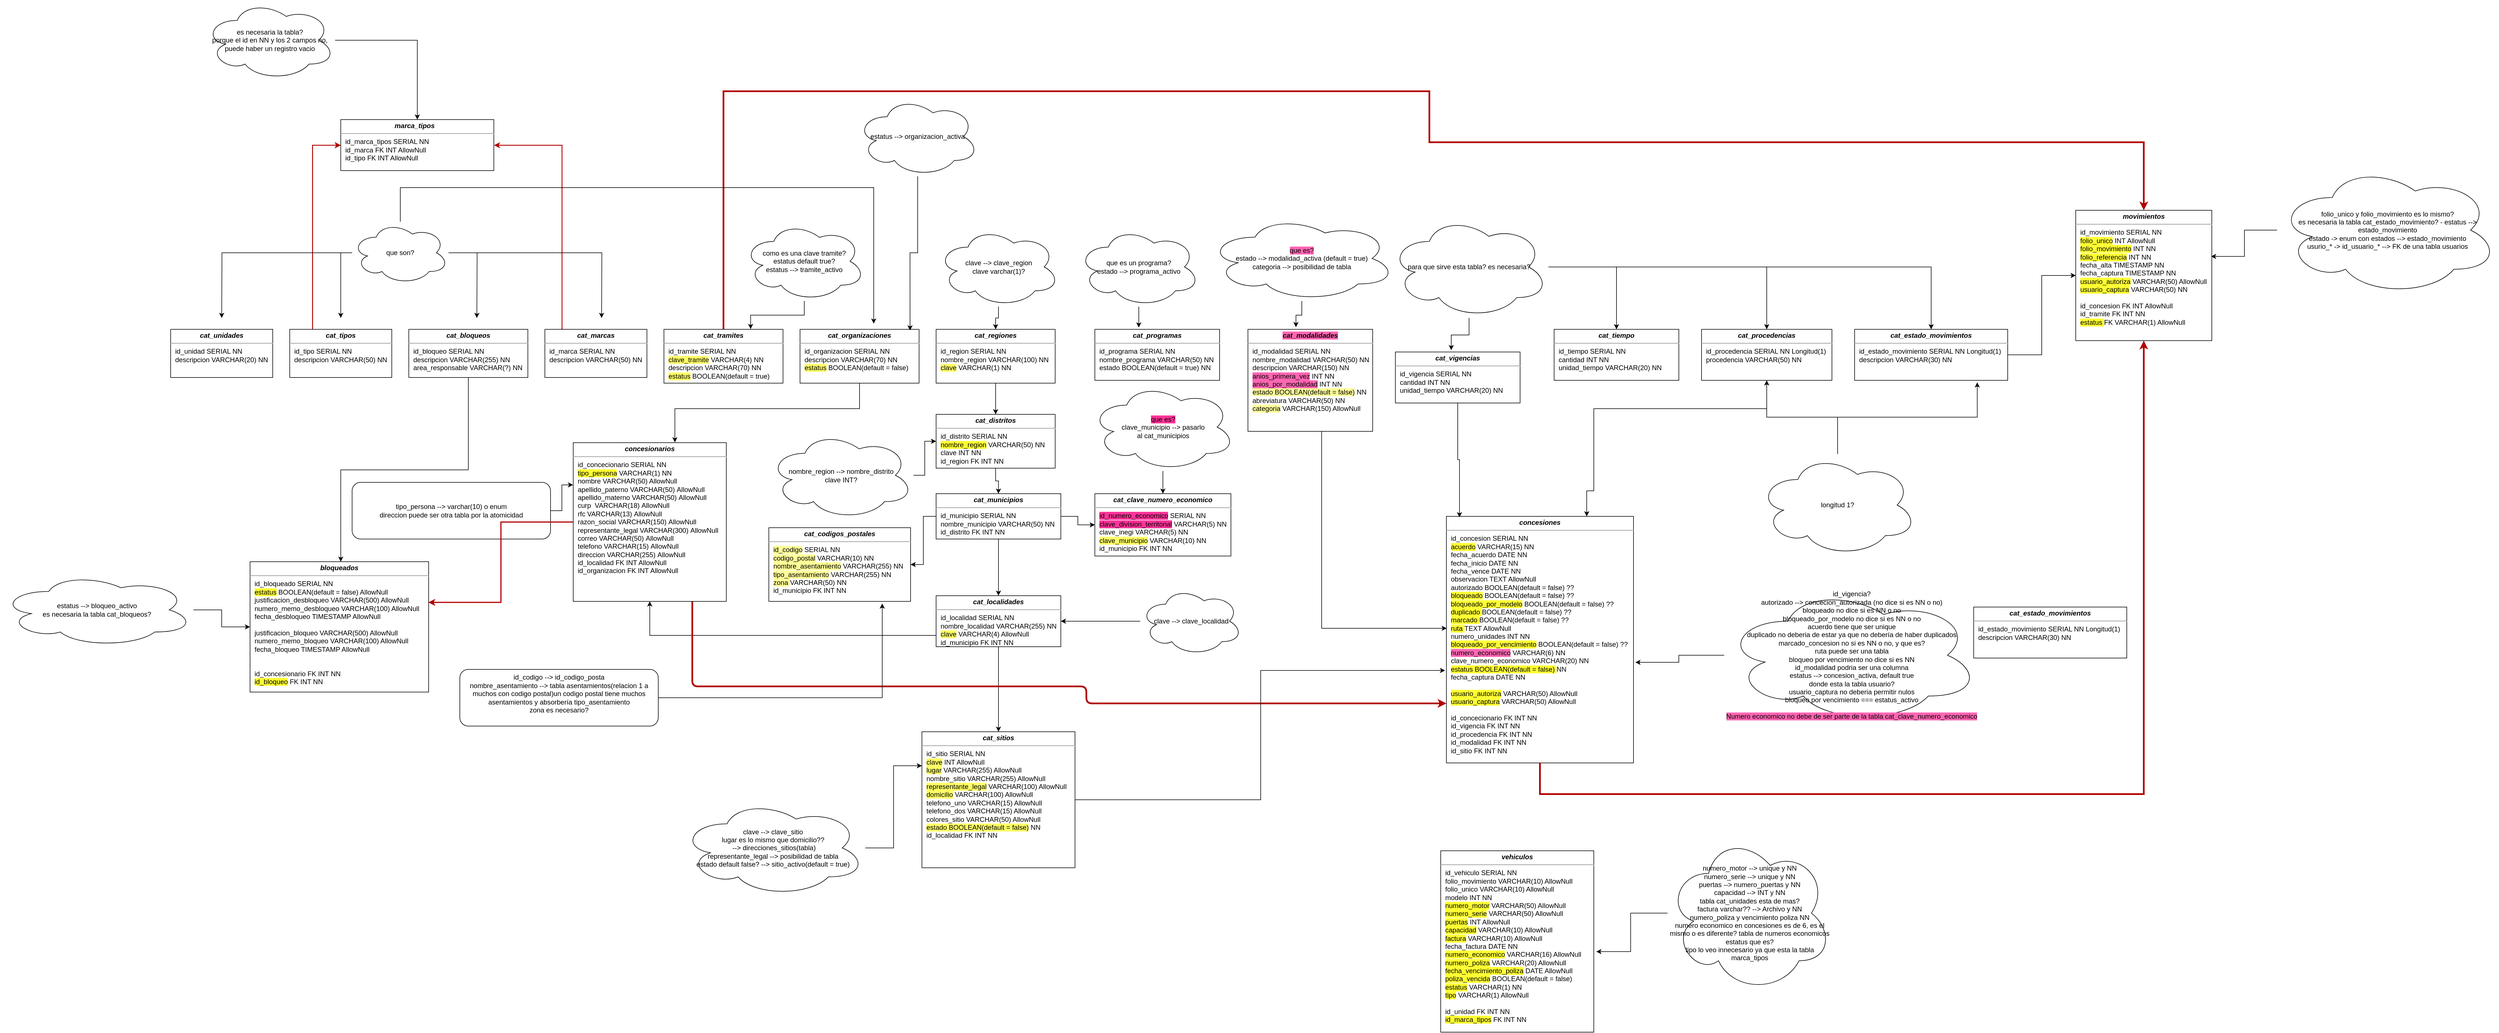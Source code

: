 <mxfile version="26.0.11">
  <diagram name="Page-1" id="a7904f86-f2b4-8e86-fa97-74104820619b">
    <mxGraphModel dx="1940" dy="1315" grid="1" gridSize="10" guides="1" tooltips="1" connect="1" arrows="1" fold="1" page="1" pageScale="1" pageWidth="1100" pageHeight="850" background="none" math="0" shadow="0">
      <root>
        <mxCell id="0" />
        <mxCell id="1" parent="0" />
        <mxCell id="24794b860abc3c2d-1" value="&lt;p style=&quot;margin: 4px 0px 0px; text-align: center;&quot;&gt;&lt;b style=&quot;&quot;&gt;&lt;i&gt;cat_unidades&lt;/i&gt;&lt;/b&gt;&lt;/p&gt;&lt;hr&gt;&lt;p style=&quot;margin: 0px ; margin-left: 8px&quot;&gt;id_unidad SERIAL NN&lt;/p&gt;&lt;p style=&quot;margin: 0px ; margin-left: 8px&quot;&gt;descripcion VARCHAR(20) NN&lt;br&gt;&lt;br&gt;&lt;/p&gt;" style="verticalAlign=top;align=left;overflow=fill;fontSize=12;fontFamily=Helvetica;html=1;rounded=0;shadow=0;comic=0;labelBackgroundColor=none;strokeWidth=1" parent="1" vertex="1">
          <mxGeometry x="10" y="200" width="180" height="85" as="geometry" />
        </mxCell>
        <mxCell id="UsefbIZ3uV5enhDmJJH_-544" style="edgeStyle=orthogonalEdgeStyle;rounded=0;orthogonalLoop=1;jettySize=auto;html=1;entryX=0;entryY=0.5;entryDx=0;entryDy=0;fillColor=#e51400;strokeColor=#B20000;strokeWidth=1.6;" edge="1" parent="1" source="24794b860abc3c2d-17" target="UsefbIZ3uV5enhDmJJH_-539">
          <mxGeometry relative="1" as="geometry">
            <Array as="points">
              <mxPoint x="260" y="-125" />
            </Array>
          </mxGeometry>
        </mxCell>
        <mxCell id="24794b860abc3c2d-17" value="&lt;p style=&quot;margin: 4px 0px 0px; text-align: center;&quot;&gt;&lt;b&gt;&lt;i&gt;cat_tipos&lt;/i&gt;&lt;/b&gt;&lt;/p&gt;&lt;hr&gt;&lt;p style=&quot;margin: 0px 0px 0px 8px;&quot;&gt;id_tipo SERIAL NN&lt;/p&gt;&lt;p style=&quot;margin: 0px 0px 0px 8px;&quot;&gt;descripcion VARCHAR(50) NN&lt;/p&gt;" style="verticalAlign=top;align=left;overflow=fill;fontSize=12;fontFamily=Helvetica;html=1;rounded=0;shadow=0;comic=0;labelBackgroundColor=none;strokeWidth=1" parent="1" vertex="1">
          <mxGeometry x="220" y="200" width="180" height="85" as="geometry" />
        </mxCell>
        <mxCell id="UsefbIZ3uV5enhDmJJH_-520" style="edgeStyle=orthogonalEdgeStyle;rounded=0;orthogonalLoop=1;jettySize=auto;html=1;" edge="1" parent="1" source="UsefbIZ3uV5enhDmJJH_-2" target="UsefbIZ3uV5enhDmJJH_-515">
          <mxGeometry relative="1" as="geometry">
            <mxPoint x="590" y="670" as="targetPoint" />
            <Array as="points">
              <mxPoint x="535" y="448" />
              <mxPoint x="310" y="448" />
            </Array>
          </mxGeometry>
        </mxCell>
        <mxCell id="UsefbIZ3uV5enhDmJJH_-2" value="&lt;p style=&quot;margin: 4px 0px 0px; text-align: center;&quot;&gt;&lt;b&gt;&lt;i&gt;cat_bloqueos&lt;/i&gt;&lt;/b&gt;&lt;/p&gt;&lt;hr&gt;&lt;p style=&quot;margin: 0px 0px 0px 8px;&quot;&gt;id_bloqueo SERIAL NN&lt;/p&gt;&lt;p style=&quot;margin: 0px 0px 0px 8px;&quot;&gt;descripcion VARCHAR(255) NN&lt;/p&gt;&lt;p style=&quot;margin: 0px 0px 0px 8px;&quot;&gt;area_responsable VARCHAR(?) NN&lt;/p&gt;" style="verticalAlign=top;align=left;overflow=fill;fontSize=12;fontFamily=Helvetica;html=1;rounded=0;shadow=0;comic=0;labelBackgroundColor=none;strokeWidth=1" vertex="1" parent="1">
          <mxGeometry x="430" y="200" width="210" height="85" as="geometry" />
        </mxCell>
        <mxCell id="UsefbIZ3uV5enhDmJJH_-543" style="edgeStyle=orthogonalEdgeStyle;rounded=0;orthogonalLoop=1;jettySize=auto;html=1;entryX=1;entryY=0.5;entryDx=0;entryDy=0;fillColor=#e51400;strokeColor=#B20000;strokeWidth=1.5;" edge="1" parent="1" source="UsefbIZ3uV5enhDmJJH_-3" target="UsefbIZ3uV5enhDmJJH_-539">
          <mxGeometry relative="1" as="geometry">
            <Array as="points">
              <mxPoint x="700" y="-125" />
            </Array>
          </mxGeometry>
        </mxCell>
        <mxCell id="UsefbIZ3uV5enhDmJJH_-3" value="&lt;p style=&quot;margin: 4px 0px 0px; text-align: center;&quot;&gt;&lt;b&gt;&lt;i&gt;cat_marcas&lt;/i&gt;&lt;/b&gt;&lt;/p&gt;&lt;hr&gt;&lt;p style=&quot;margin: 0px 0px 0px 8px;&quot;&gt;id_marca SERIAL NN&lt;/p&gt;&lt;p style=&quot;margin: 0px 0px 0px 8px;&quot;&gt;descripcion VARCHAR(50) NN&lt;/p&gt;" style="verticalAlign=top;align=left;overflow=fill;fontSize=12;fontFamily=Helvetica;html=1;rounded=0;shadow=0;comic=0;labelBackgroundColor=none;strokeWidth=1" vertex="1" parent="1">
          <mxGeometry x="670" y="200" width="180" height="85" as="geometry" />
        </mxCell>
        <mxCell id="UsefbIZ3uV5enhDmJJH_-538" style="edgeStyle=orthogonalEdgeStyle;rounded=0;orthogonalLoop=1;jettySize=auto;html=1;entryX=0.5;entryY=0;entryDx=0;entryDy=0;fillColor=#e51400;strokeColor=#B20000;strokeWidth=3;" edge="1" parent="1" source="UsefbIZ3uV5enhDmJJH_-425" target="UsefbIZ3uV5enhDmJJH_-530">
          <mxGeometry relative="1" as="geometry">
            <Array as="points">
              <mxPoint x="985" y="-220" />
              <mxPoint x="2230" y="-220" />
              <mxPoint x="2230" y="-130" />
              <mxPoint x="3490" y="-130" />
            </Array>
          </mxGeometry>
        </mxCell>
        <mxCell id="UsefbIZ3uV5enhDmJJH_-425" value="&lt;p style=&quot;margin: 4px 0px 0px; text-align: center;&quot;&gt;&lt;b&gt;&lt;i&gt;cat_tramites&lt;/i&gt;&lt;/b&gt;&lt;/p&gt;&lt;hr&gt;&lt;p style=&quot;margin: 0px 0px 0px 8px;&quot;&gt;id_tramite SERIAL NN&lt;/p&gt;&lt;p style=&quot;margin: 0px 0px 0px 8px;&quot;&gt;&lt;span style=&quot;background-color: light-dark(rgb(255, 255, 102), rgb(255, 255, 255));&quot;&gt;clave_tramite&lt;/span&gt; VARCHAR(4) NN&lt;/p&gt;&lt;p style=&quot;margin: 0px 0px 0px 8px;&quot;&gt;descripcion VARCHAR(70) NN&lt;/p&gt;&lt;p style=&quot;margin: 0px 0px 0px 8px;&quot;&gt;&lt;span style=&quot;background-color: light-dark(rgb(255, 255, 102), rgb(255, 255, 255));&quot;&gt;estatus&lt;/span&gt; BOOLEAN(default = true)&lt;/p&gt;" style="verticalAlign=top;align=left;overflow=fill;fontSize=12;fontFamily=Helvetica;html=1;rounded=0;shadow=0;comic=0;labelBackgroundColor=none;strokeWidth=1" vertex="1" parent="1">
          <mxGeometry x="880" y="200" width="210" height="95" as="geometry" />
        </mxCell>
        <mxCell id="UsefbIZ3uV5enhDmJJH_-502" style="edgeStyle=orthogonalEdgeStyle;rounded=0;orthogonalLoop=1;jettySize=auto;html=1;entryX=0.664;entryY=-0.002;entryDx=0;entryDy=0;entryPerimeter=0;" edge="1" parent="1" source="UsefbIZ3uV5enhDmJJH_-426" target="UsefbIZ3uV5enhDmJJH_-492">
          <mxGeometry relative="1" as="geometry">
            <mxPoint x="1000" y="400" as="targetPoint" />
            <Array as="points">
              <mxPoint x="1225" y="340" />
              <mxPoint x="900" y="340" />
            </Array>
          </mxGeometry>
        </mxCell>
        <mxCell id="UsefbIZ3uV5enhDmJJH_-426" value="&lt;p style=&quot;margin: 4px 0px 0px; text-align: center;&quot;&gt;&lt;b&gt;&lt;i&gt;cat_organizaciones&lt;/i&gt;&lt;/b&gt;&lt;/p&gt;&lt;hr&gt;&lt;p style=&quot;margin: 0px 0px 0px 8px;&quot;&gt;id_organizacion SERIAL NN&lt;/p&gt;&lt;p style=&quot;margin: 0px 0px 0px 8px;&quot;&gt;descripcion VARCHAR(70) NN&lt;/p&gt;&lt;p style=&quot;margin: 0px 0px 0px 8px;&quot;&gt;&lt;span style=&quot;background-color: light-dark(rgb(255, 255, 102), rgb(255, 255, 255));&quot;&gt;estatus&lt;/span&gt; BOOLEAN(default = false)&lt;/p&gt;" style="verticalAlign=top;align=left;overflow=fill;fontSize=12;fontFamily=Helvetica;html=1;rounded=0;shadow=0;comic=0;labelBackgroundColor=none;strokeWidth=1" vertex="1" parent="1">
          <mxGeometry x="1120" y="200" width="210" height="95" as="geometry" />
        </mxCell>
        <mxCell id="UsefbIZ3uV5enhDmJJH_-429" value="" style="edgeStyle=orthogonalEdgeStyle;rounded=0;orthogonalLoop=1;jettySize=auto;html=1;" edge="1" parent="1" source="UsefbIZ3uV5enhDmJJH_-427" target="UsefbIZ3uV5enhDmJJH_-428">
          <mxGeometry relative="1" as="geometry" />
        </mxCell>
        <mxCell id="UsefbIZ3uV5enhDmJJH_-427" value="&lt;p style=&quot;margin: 4px 0px 0px; text-align: center;&quot;&gt;&lt;b&gt;&lt;i&gt;cat_regiones&lt;/i&gt;&lt;/b&gt;&lt;/p&gt;&lt;hr&gt;&lt;p style=&quot;margin: 0px 0px 0px 8px;&quot;&gt;id_region SERIAL NN&lt;/p&gt;&lt;p style=&quot;margin: 0px 0px 0px 8px;&quot;&gt;nombre_region VARCHAR(100) NN&lt;/p&gt;&lt;p style=&quot;margin: 0px 0px 0px 8px;&quot;&gt;&lt;span style=&quot;background-color: light-dark(rgb(255, 255, 102), rgb(255, 255, 255));&quot;&gt;clave&lt;/span&gt;&amp;nbsp;&lt;span style=&quot;background-color: transparent; color: light-dark(rgb(0, 0, 0), rgb(255, 255, 255));&quot;&gt;VARCHAR(1) NN&lt;/span&gt;&lt;/p&gt;" style="verticalAlign=top;align=left;overflow=fill;fontSize=12;fontFamily=Helvetica;html=1;rounded=0;shadow=0;comic=0;labelBackgroundColor=none;strokeWidth=1" vertex="1" parent="1">
          <mxGeometry x="1360" y="200" width="210" height="95" as="geometry" />
        </mxCell>
        <mxCell id="UsefbIZ3uV5enhDmJJH_-436" value="" style="edgeStyle=orthogonalEdgeStyle;rounded=0;orthogonalLoop=1;jettySize=auto;html=1;" edge="1" parent="1" source="UsefbIZ3uV5enhDmJJH_-428" target="UsefbIZ3uV5enhDmJJH_-433">
          <mxGeometry relative="1" as="geometry" />
        </mxCell>
        <mxCell id="UsefbIZ3uV5enhDmJJH_-428" value="&lt;p style=&quot;margin: 4px 0px 0px; text-align: center;&quot;&gt;&lt;b&gt;&lt;i&gt;cat_distritos&lt;/i&gt;&lt;/b&gt;&lt;/p&gt;&lt;hr&gt;&lt;p style=&quot;margin: 0px 0px 0px 8px;&quot;&gt;id_distrito SERIAL NN&lt;/p&gt;&lt;p style=&quot;margin: 0px 0px 0px 8px;&quot;&gt;&lt;span style=&quot;background-color: light-dark(rgb(255, 255, 51), rgb(255, 255, 255));&quot;&gt;nombre_region&lt;/span&gt; VARCHAR(50) NN&lt;/p&gt;&lt;p style=&quot;margin: 0px 0px 0px 8px;&quot;&gt;clave INT&lt;span style=&quot;background-color: transparent; color: light-dark(rgb(0, 0, 0), rgb(255, 255, 255));&quot;&gt;&amp;nbsp;NN&lt;/span&gt;&lt;/p&gt;&lt;p style=&quot;margin: 0px 0px 0px 8px;&quot;&gt;id_region FK INT NN&lt;/p&gt;" style="verticalAlign=top;align=left;overflow=fill;fontSize=12;fontFamily=Helvetica;html=1;rounded=0;shadow=0;comic=0;labelBackgroundColor=none;strokeWidth=1" vertex="1" parent="1">
          <mxGeometry x="1360" y="350" width="210" height="95" as="geometry" />
        </mxCell>
        <mxCell id="UsefbIZ3uV5enhDmJJH_-452" style="edgeStyle=orthogonalEdgeStyle;rounded=0;orthogonalLoop=1;jettySize=auto;html=1;entryX=0.728;entryY=-0.005;entryDx=0;entryDy=0;entryPerimeter=0;" edge="1" parent="1" source="UsefbIZ3uV5enhDmJJH_-430" target="UsefbIZ3uV5enhDmJJH_-425">
          <mxGeometry relative="1" as="geometry" />
        </mxCell>
        <mxCell id="UsefbIZ3uV5enhDmJJH_-430" value="como es una clave tramite?&lt;div&gt;estatus default true?&lt;/div&gt;&lt;div&gt;estatus --&amp;gt; tramite_activo&lt;/div&gt;" style="ellipse;shape=cloud;whiteSpace=wrap;html=1;" vertex="1" parent="1">
          <mxGeometry x="1020" y="10" width="215" height="140" as="geometry" />
        </mxCell>
        <mxCell id="UsefbIZ3uV5enhDmJJH_-451" style="edgeStyle=orthogonalEdgeStyle;rounded=0;orthogonalLoop=1;jettySize=auto;html=1;entryX=0.5;entryY=0;entryDx=0;entryDy=0;" edge="1" parent="1" source="UsefbIZ3uV5enhDmJJH_-431" target="UsefbIZ3uV5enhDmJJH_-427">
          <mxGeometry relative="1" as="geometry" />
        </mxCell>
        <mxCell id="UsefbIZ3uV5enhDmJJH_-431" value="clave --&amp;gt; clave_region&lt;div&gt;clave varchar(1)?&lt;/div&gt;" style="ellipse;shape=cloud;whiteSpace=wrap;html=1;" vertex="1" parent="1">
          <mxGeometry x="1362.5" y="20" width="215" height="140" as="geometry" />
        </mxCell>
        <mxCell id="UsefbIZ3uV5enhDmJJH_-450" style="edgeStyle=orthogonalEdgeStyle;rounded=0;orthogonalLoop=1;jettySize=auto;html=1;entryX=0;entryY=0.5;entryDx=0;entryDy=0;" edge="1" parent="1" source="UsefbIZ3uV5enhDmJJH_-432" target="UsefbIZ3uV5enhDmJJH_-428">
          <mxGeometry relative="1" as="geometry" />
        </mxCell>
        <mxCell id="UsefbIZ3uV5enhDmJJH_-432" value="nombre_region --&amp;gt; nombre_distrito&lt;div&gt;clave INT?&lt;/div&gt;" style="ellipse;shape=cloud;whiteSpace=wrap;html=1;" vertex="1" parent="1">
          <mxGeometry x="1065" y="380" width="255" height="155" as="geometry" />
        </mxCell>
        <mxCell id="UsefbIZ3uV5enhDmJJH_-447" style="edgeStyle=orthogonalEdgeStyle;rounded=0;orthogonalLoop=1;jettySize=auto;html=1;entryX=0;entryY=0.5;entryDx=0;entryDy=0;" edge="1" parent="1" source="UsefbIZ3uV5enhDmJJH_-433" target="UsefbIZ3uV5enhDmJJH_-438">
          <mxGeometry relative="1" as="geometry" />
        </mxCell>
        <mxCell id="UsefbIZ3uV5enhDmJJH_-455" style="edgeStyle=orthogonalEdgeStyle;rounded=0;orthogonalLoop=1;jettySize=auto;html=1;entryX=0.5;entryY=0;entryDx=0;entryDy=0;" edge="1" parent="1" source="UsefbIZ3uV5enhDmJJH_-433" target="UsefbIZ3uV5enhDmJJH_-454">
          <mxGeometry relative="1" as="geometry" />
        </mxCell>
        <mxCell id="UsefbIZ3uV5enhDmJJH_-475" style="edgeStyle=orthogonalEdgeStyle;rounded=0;orthogonalLoop=1;jettySize=auto;html=1;entryX=1;entryY=0.5;entryDx=0;entryDy=0;" edge="1" parent="1" source="UsefbIZ3uV5enhDmJJH_-433" target="UsefbIZ3uV5enhDmJJH_-471">
          <mxGeometry relative="1" as="geometry" />
        </mxCell>
        <mxCell id="UsefbIZ3uV5enhDmJJH_-433" value="&lt;p style=&quot;margin: 4px 0px 0px; text-align: center;&quot;&gt;&lt;b&gt;&lt;i&gt;cat_municipios&lt;/i&gt;&lt;/b&gt;&lt;/p&gt;&lt;hr&gt;&lt;p style=&quot;margin: 0px 0px 0px 8px;&quot;&gt;id_municipio SERIAL NN&lt;/p&gt;&lt;p style=&quot;margin: 0px 0px 0px 8px;&quot;&gt;nombre_municipio VARCHAR(50) NN&lt;/p&gt;&lt;p style=&quot;margin: 0px 0px 0px 8px;&quot;&gt;id_distrito FK INT NN&lt;/p&gt;" style="verticalAlign=top;align=left;overflow=fill;fontSize=12;fontFamily=Helvetica;html=1;rounded=0;shadow=0;comic=0;labelBackgroundColor=none;strokeWidth=1" vertex="1" parent="1">
          <mxGeometry x="1360" y="490" width="220" height="80" as="geometry" />
        </mxCell>
        <mxCell id="UsefbIZ3uV5enhDmJJH_-437" style="edgeStyle=orthogonalEdgeStyle;rounded=0;orthogonalLoop=1;jettySize=auto;html=1;exitX=0.5;exitY=1;exitDx=0;exitDy=0;" edge="1" parent="1" source="UsefbIZ3uV5enhDmJJH_-433" target="UsefbIZ3uV5enhDmJJH_-433">
          <mxGeometry relative="1" as="geometry" />
        </mxCell>
        <mxCell id="UsefbIZ3uV5enhDmJJH_-438" value="&lt;p style=&quot;margin: 4px 0px 0px; text-align: center;&quot;&gt;&lt;b&gt;&lt;i&gt;cat_clave_numero_economico&lt;/i&gt;&lt;/b&gt;&lt;/p&gt;&lt;hr&gt;&lt;p style=&quot;margin: 0px 0px 0px 8px;&quot;&gt;&lt;span style=&quot;background-color: light-dark(rgb(255, 51, 153), rgb(255, 255, 255));&quot;&gt;id_numero_economico&lt;/span&gt; SERIAL NN&lt;/p&gt;&lt;p style=&quot;margin: 0px 0px 0px 8px;&quot;&gt;&lt;span style=&quot;background-color: light-dark(rgb(255, 51, 153), rgb(255, 255, 255));&quot;&gt;clave_division_territorial&lt;/span&gt; VARCHAR(5) NN&lt;/p&gt;&lt;p style=&quot;margin: 0px 0px 0px 8px;&quot;&gt;clave_inegi VARCHAR(5) NN&lt;/p&gt;&lt;p style=&quot;margin: 0px 0px 0px 8px;&quot;&gt;&lt;span style=&quot;background-color: light-dark(rgb(255, 255, 102), rgb(255, 255, 255));&quot;&gt;clave_municipio&lt;/span&gt; VARCHAR(10) NN&lt;/p&gt;&lt;p style=&quot;margin: 0px 0px 0px 8px;&quot;&gt;id_municipio FK INT NN&lt;/p&gt;" style="verticalAlign=top;align=left;overflow=fill;fontSize=12;fontFamily=Helvetica;html=1;rounded=0;shadow=0;comic=0;labelBackgroundColor=none;strokeWidth=1" vertex="1" parent="1">
          <mxGeometry x="1640" y="490" width="240" height="110" as="geometry" />
        </mxCell>
        <mxCell id="UsefbIZ3uV5enhDmJJH_-440" style="edgeStyle=orthogonalEdgeStyle;rounded=0;orthogonalLoop=1;jettySize=auto;html=1;" edge="1" parent="1" source="UsefbIZ3uV5enhDmJJH_-439">
          <mxGeometry relative="1" as="geometry">
            <mxPoint x="100.0" y="180" as="targetPoint" />
          </mxGeometry>
        </mxCell>
        <mxCell id="UsefbIZ3uV5enhDmJJH_-441" style="edgeStyle=orthogonalEdgeStyle;rounded=0;orthogonalLoop=1;jettySize=auto;html=1;" edge="1" parent="1" source="UsefbIZ3uV5enhDmJJH_-439">
          <mxGeometry relative="1" as="geometry">
            <mxPoint x="310" y="180" as="targetPoint" />
          </mxGeometry>
        </mxCell>
        <mxCell id="UsefbIZ3uV5enhDmJJH_-442" style="edgeStyle=orthogonalEdgeStyle;rounded=0;orthogonalLoop=1;jettySize=auto;html=1;" edge="1" parent="1" source="UsefbIZ3uV5enhDmJJH_-439">
          <mxGeometry relative="1" as="geometry">
            <mxPoint x="550" y="180" as="targetPoint" />
          </mxGeometry>
        </mxCell>
        <mxCell id="UsefbIZ3uV5enhDmJJH_-443" style="edgeStyle=orthogonalEdgeStyle;rounded=0;orthogonalLoop=1;jettySize=auto;html=1;" edge="1" parent="1" source="UsefbIZ3uV5enhDmJJH_-439">
          <mxGeometry relative="1" as="geometry">
            <mxPoint x="770" y="180" as="targetPoint" />
          </mxGeometry>
        </mxCell>
        <mxCell id="UsefbIZ3uV5enhDmJJH_-444" style="edgeStyle=orthogonalEdgeStyle;rounded=0;orthogonalLoop=1;jettySize=auto;html=1;" edge="1" parent="1" source="UsefbIZ3uV5enhDmJJH_-439">
          <mxGeometry relative="1" as="geometry">
            <mxPoint x="1250" y="190" as="targetPoint" />
            <Array as="points">
              <mxPoint x="415" y="-50" />
              <mxPoint x="1250" y="-50" />
            </Array>
          </mxGeometry>
        </mxCell>
        <mxCell id="UsefbIZ3uV5enhDmJJH_-439" value="que son?" style="ellipse;shape=cloud;whiteSpace=wrap;html=1;" vertex="1" parent="1">
          <mxGeometry x="330" y="10" width="170" height="110" as="geometry" />
        </mxCell>
        <mxCell id="UsefbIZ3uV5enhDmJJH_-453" style="edgeStyle=orthogonalEdgeStyle;rounded=0;orthogonalLoop=1;jettySize=auto;html=1;entryX=0.5;entryY=0;entryDx=0;entryDy=0;" edge="1" parent="1" source="UsefbIZ3uV5enhDmJJH_-446" target="UsefbIZ3uV5enhDmJJH_-438">
          <mxGeometry relative="1" as="geometry" />
        </mxCell>
        <mxCell id="UsefbIZ3uV5enhDmJJH_-446" value="&lt;span style=&quot;background-color: rgb(255, 51, 153);&quot;&gt;que es?&lt;/span&gt;&lt;div&gt;&lt;span&gt;clave_municipio --&amp;gt; pasarlo&lt;/span&gt;&lt;/div&gt;&lt;div&gt;&lt;span&gt;al cat_municipios&lt;/span&gt;&lt;/div&gt;" style="ellipse;shape=cloud;whiteSpace=wrap;html=1;" vertex="1" parent="1">
          <mxGeometry x="1632.5" y="295" width="255" height="155" as="geometry" />
        </mxCell>
        <mxCell id="UsefbIZ3uV5enhDmJJH_-503" style="edgeStyle=orthogonalEdgeStyle;rounded=0;orthogonalLoop=1;jettySize=auto;html=1;entryX=0.5;entryY=1;entryDx=0;entryDy=0;" edge="1" parent="1" source="UsefbIZ3uV5enhDmJJH_-454" target="UsefbIZ3uV5enhDmJJH_-492">
          <mxGeometry relative="1" as="geometry">
            <Array as="points">
              <mxPoint x="855" y="740" />
            </Array>
          </mxGeometry>
        </mxCell>
        <mxCell id="UsefbIZ3uV5enhDmJJH_-454" value="&lt;p style=&quot;margin: 4px 0px 0px; text-align: center;&quot;&gt;&lt;b&gt;&lt;i&gt;cat_localidades&lt;/i&gt;&lt;/b&gt;&lt;/p&gt;&lt;hr&gt;&lt;p style=&quot;margin: 0px 0px 0px 8px;&quot;&gt;id_localidad SERIAL NN&lt;/p&gt;&lt;p style=&quot;margin: 0px 0px 0px 8px;&quot;&gt;nombre_localidad VARCHAR(255) NN&lt;/p&gt;&lt;p style=&quot;margin: 0px 0px 0px 8px;&quot;&gt;&lt;span style=&quot;background-color: light-dark(rgb(255, 255, 102), rgb(255, 255, 255));&quot;&gt;clave&lt;/span&gt; VARCHAR(4) AllowNull&lt;/p&gt;&lt;p style=&quot;margin: 0px 0px 0px 8px;&quot;&gt;id_municipio FK INT NN&lt;/p&gt;" style="verticalAlign=top;align=left;overflow=fill;fontSize=12;fontFamily=Helvetica;html=1;rounded=0;shadow=0;comic=0;labelBackgroundColor=none;strokeWidth=1" vertex="1" parent="1">
          <mxGeometry x="1360" y="670" width="220" height="90" as="geometry" />
        </mxCell>
        <mxCell id="UsefbIZ3uV5enhDmJJH_-456" value="clave --&amp;gt; clave_localidad" style="ellipse;shape=cloud;whiteSpace=wrap;html=1;" vertex="1" parent="1">
          <mxGeometry x="1720" y="655" width="180" height="120" as="geometry" />
        </mxCell>
        <mxCell id="UsefbIZ3uV5enhDmJJH_-457" value="&lt;p style=&quot;margin: 4px 0px 0px; text-align: center;&quot;&gt;&lt;b&gt;&lt;i&gt;cat_sitios&lt;/i&gt;&lt;/b&gt;&lt;/p&gt;&lt;hr&gt;&lt;p style=&quot;margin: 0px 0px 0px 8px;&quot;&gt;id_sitio SERIAL NN&lt;/p&gt;&lt;p style=&quot;margin: 0px 0px 0px 8px;&quot;&gt;&lt;span style=&quot;background-color: light-dark(rgb(255, 255, 102), rgb(255, 255, 255));&quot;&gt;clave&lt;/span&gt; INT AllowNull&lt;/p&gt;&lt;p style=&quot;margin: 0px 0px 0px 8px;&quot;&gt;&lt;span style=&quot;background-color: light-dark(rgb(255, 255, 102), rgb(255, 255, 255));&quot;&gt;lugar&lt;/span&gt; VARCHAR(255) AllowNull&lt;/p&gt;&lt;p style=&quot;margin: 0px 0px 0px 8px;&quot;&gt;nombre_sitio VARCHAR(255) AllowNull&lt;/p&gt;&lt;p style=&quot;margin: 0px 0px 0px 8px;&quot;&gt;&lt;span style=&quot;background-color: light-dark(rgb(255, 255, 102), rgb(255, 255, 255));&quot;&gt;representante_legal&lt;/span&gt; VARCHAR(100) AllowNull&lt;/p&gt;&lt;p style=&quot;margin: 0px 0px 0px 8px;&quot;&gt;&lt;span style=&quot;background-color: light-dark(rgb(255, 255, 102), rgb(255, 255, 255));&quot;&gt;domicilio&lt;/span&gt; VARCHAR(100) AllowNull&lt;/p&gt;&lt;p style=&quot;margin: 0px 0px 0px 8px;&quot;&gt;telefono_uno&amp;nbsp;&lt;span style=&quot;background-color: transparent; color: light-dark(rgb(0, 0, 0), rgb(255, 255, 255));&quot;&gt;VARCHAR(15) AllowNull&lt;/span&gt;&lt;/p&gt;&lt;p style=&quot;margin: 0px 0px 0px 8px;&quot;&gt;telefono_dos&amp;nbsp;&lt;span style=&quot;color: light-dark(rgb(0, 0, 0), rgb(255, 255, 255)); background-color: transparent;&quot;&gt;VARCHAR(15) AllowNull&lt;/span&gt;&lt;span style=&quot;background-color: transparent; color: light-dark(rgb(0, 0, 0), rgb(255, 255, 255));&quot;&gt;&lt;/span&gt;&lt;/p&gt;&lt;p style=&quot;margin: 0px 0px 0px 8px;&quot;&gt;&lt;span style=&quot;color: light-dark(rgb(0, 0, 0), rgb(255, 255, 255)); background-color: transparent;&quot;&gt;colores_sitio VARCHAR(50) AllowNull&lt;/span&gt;&lt;/p&gt;&lt;p style=&quot;margin: 0px 0px 0px 8px;&quot;&gt;&lt;span style=&quot;background-color: rgb(255, 255, 102);&quot;&gt;estado BOOLEAN(default = false)&lt;/span&gt; NN&lt;/p&gt;&lt;p style=&quot;margin: 0px 0px 0px 8px;&quot;&gt;id_localidad FK INT NN&lt;/p&gt;" style="verticalAlign=top;align=left;overflow=fill;fontSize=12;fontFamily=Helvetica;html=1;rounded=0;shadow=0;comic=0;labelBackgroundColor=none;strokeWidth=1" vertex="1" parent="1">
          <mxGeometry x="1335" y="910" width="270" height="240" as="geometry" />
        </mxCell>
        <mxCell id="UsefbIZ3uV5enhDmJJH_-458" style="edgeStyle=orthogonalEdgeStyle;rounded=0;orthogonalLoop=1;jettySize=auto;html=1;entryX=1;entryY=0.5;entryDx=0;entryDy=0;" edge="1" parent="1" source="UsefbIZ3uV5enhDmJJH_-456" target="UsefbIZ3uV5enhDmJJH_-454">
          <mxGeometry relative="1" as="geometry" />
        </mxCell>
        <mxCell id="UsefbIZ3uV5enhDmJJH_-461" style="edgeStyle=orthogonalEdgeStyle;rounded=0;orthogonalLoop=1;jettySize=auto;html=1;entryX=0;entryY=0.25;entryDx=0;entryDy=0;" edge="1" parent="1" source="UsefbIZ3uV5enhDmJJH_-460" target="UsefbIZ3uV5enhDmJJH_-457">
          <mxGeometry relative="1" as="geometry" />
        </mxCell>
        <mxCell id="UsefbIZ3uV5enhDmJJH_-460" value="clave --&amp;gt; clave_sitio&lt;div&gt;lugar es lo mismo que domicilio??&lt;/div&gt;&lt;div&gt;&amp;nbsp;--&amp;gt; direcciones_sitios(tabla)&lt;/div&gt;&lt;div&gt;representante_legal --&amp;gt; posibilidad de tabla&lt;/div&gt;&lt;div&gt;estado default false? --&amp;gt; sitio_activo(default = true)&lt;/div&gt;" style="ellipse;shape=cloud;whiteSpace=wrap;html=1;" vertex="1" parent="1">
          <mxGeometry x="910" y="1030" width="325" height="170" as="geometry" />
        </mxCell>
        <mxCell id="UsefbIZ3uV5enhDmJJH_-463" style="edgeStyle=orthogonalEdgeStyle;rounded=0;orthogonalLoop=1;jettySize=auto;html=1;entryX=0.924;entryY=0.021;entryDx=0;entryDy=0;entryPerimeter=0;" edge="1" parent="1" source="UsefbIZ3uV5enhDmJJH_-462" target="UsefbIZ3uV5enhDmJJH_-426">
          <mxGeometry relative="1" as="geometry" />
        </mxCell>
        <mxCell id="UsefbIZ3uV5enhDmJJH_-462" value="estatus --&amp;gt; organizacion_activa" style="ellipse;shape=cloud;whiteSpace=wrap;html=1;" vertex="1" parent="1">
          <mxGeometry x="1220" y="-210" width="215" height="140" as="geometry" />
        </mxCell>
        <mxCell id="UsefbIZ3uV5enhDmJJH_-464" style="edgeStyle=orthogonalEdgeStyle;rounded=0;orthogonalLoop=1;jettySize=auto;html=1;entryX=0.5;entryY=0;entryDx=0;entryDy=0;" edge="1" parent="1" source="UsefbIZ3uV5enhDmJJH_-454" target="UsefbIZ3uV5enhDmJJH_-457">
          <mxGeometry relative="1" as="geometry">
            <mxPoint x="1490" y="778" as="targetPoint" />
          </mxGeometry>
        </mxCell>
        <mxCell id="UsefbIZ3uV5enhDmJJH_-465" value="&lt;p style=&quot;margin: 4px 0px 0px; text-align: center;&quot;&gt;&lt;b&gt;&lt;i&gt;cat_programas&lt;/i&gt;&lt;/b&gt;&lt;/p&gt;&lt;hr&gt;&lt;p style=&quot;margin: 0px 0px 0px 8px;&quot;&gt;id_programa SERIAL NN&lt;/p&gt;&lt;p style=&quot;margin: 0px 0px 0px 8px;&quot;&gt;nombre_programa VARCHAR(50) NN&lt;/p&gt;&lt;p style=&quot;margin: 0px 0px 0px 8px;&quot;&gt;&lt;span style=&quot;background-color: rgb(255, 255, 255);&quot;&gt;estado BOOLEAN(default = true) NN&lt;/span&gt;&lt;/p&gt;" style="verticalAlign=top;align=left;overflow=fill;fontSize=12;fontFamily=Helvetica;html=1;rounded=0;shadow=0;comic=0;labelBackgroundColor=none;strokeWidth=1" vertex="1" parent="1">
          <mxGeometry x="1640" y="200" width="220" height="90" as="geometry" />
        </mxCell>
        <mxCell id="UsefbIZ3uV5enhDmJJH_-466" value="que es un programa?&lt;div&gt;estado --&amp;gt; programa_activo&lt;/div&gt;" style="ellipse;shape=cloud;whiteSpace=wrap;html=1;" vertex="1" parent="1">
          <mxGeometry x="1610" y="20" width="215" height="140" as="geometry" />
        </mxCell>
        <mxCell id="UsefbIZ3uV5enhDmJJH_-468" style="edgeStyle=orthogonalEdgeStyle;rounded=0;orthogonalLoop=1;jettySize=auto;html=1;entryX=0.352;entryY=-0.035;entryDx=0;entryDy=0;entryPerimeter=0;" edge="1" parent="1" source="UsefbIZ3uV5enhDmJJH_-466" target="UsefbIZ3uV5enhDmJJH_-465">
          <mxGeometry relative="1" as="geometry" />
        </mxCell>
        <mxCell id="UsefbIZ3uV5enhDmJJH_-469" value="&lt;p style=&quot;margin: 4px 0px 0px; text-align: center;&quot;&gt;&lt;b&gt;&lt;i style=&quot;background-color: light-dark(rgb(255, 102, 179), rgb(255, 255, 255));&quot;&gt;cat_modalidades&lt;/i&gt;&lt;/b&gt;&lt;/p&gt;&lt;hr&gt;&lt;p style=&quot;margin: 0px 0px 0px 8px;&quot;&gt;id_modalidad SERIAL NN&lt;/p&gt;&lt;p style=&quot;margin: 0px 0px 0px 8px;&quot;&gt;nombre_modalidad VARCHAR(50) NN&lt;/p&gt;&lt;p style=&quot;margin: 0px 0px 0px 8px;&quot;&gt;descripcion VARCHAR(150) NN&lt;/p&gt;&lt;p style=&quot;margin: 0px 0px 0px 8px;&quot;&gt;&lt;span style=&quot;background-color: light-dark(rgb(255, 102, 179), rgb(255, 255, 255));&quot;&gt;anios_primera_vez&lt;/span&gt; INT NN&lt;/p&gt;&lt;p style=&quot;margin: 0px 0px 0px 8px;&quot;&gt;&lt;span style=&quot;background-color: light-dark(rgb(255, 102, 179), rgb(255, 255, 255));&quot;&gt;anios_por_modalidad&lt;/span&gt; INT NN&lt;/p&gt;&lt;p style=&quot;margin: 0px 0px 0px 8px;&quot;&gt;&lt;span style=&quot;background-color: light-dark(rgb(255, 255, 153), rgb(255, 255, 255));&quot;&gt;estado BOOLEAN(default = false)&lt;/span&gt; NN&lt;/p&gt;&lt;p style=&quot;margin: 0px 0px 0px 8px;&quot;&gt;abreviatura VARCHAR(50) NN&lt;/p&gt;&lt;p style=&quot;margin: 0px 0px 0px 8px;&quot;&gt;&lt;span style=&quot;background-color: light-dark(rgb(255, 255, 153), rgb(255, 255, 255));&quot;&gt;categoria&lt;/span&gt; VARCHAR(150) AllowNull&lt;/p&gt;" style="verticalAlign=top;align=left;overflow=fill;fontSize=12;fontFamily=Helvetica;html=1;rounded=0;shadow=0;comic=0;labelBackgroundColor=none;strokeWidth=1" vertex="1" parent="1">
          <mxGeometry x="1910" y="200" width="220" height="180" as="geometry" />
        </mxCell>
        <mxCell id="UsefbIZ3uV5enhDmJJH_-470" value="&lt;span style=&quot;background-color: rgb(255, 102, 179);&quot;&gt;que es?&lt;/span&gt;&lt;br&gt;&lt;div&gt;estado --&amp;gt; modalidad_activa (default = true)&lt;/div&gt;&lt;div&gt;categoria --&amp;gt; posibilidad de tabla&lt;/div&gt;" style="ellipse;shape=cloud;whiteSpace=wrap;html=1;" vertex="1" parent="1">
          <mxGeometry x="1840" width="330" height="150" as="geometry" />
        </mxCell>
        <mxCell id="UsefbIZ3uV5enhDmJJH_-471" value="&lt;p style=&quot;margin: 4px 0px 0px; text-align: center;&quot;&gt;&lt;b&gt;&lt;i&gt;cat_codigos_postales&lt;/i&gt;&lt;/b&gt;&lt;/p&gt;&lt;hr&gt;&lt;p style=&quot;margin: 0px 0px 0px 8px;&quot;&gt;&lt;span style=&quot;background-color: light-dark(rgb(255, 255, 153), rgb(255, 255, 255));&quot;&gt;id_codigo&lt;/span&gt; SERIAL NN&lt;/p&gt;&lt;p style=&quot;margin: 0px 0px 0px 8px;&quot;&gt;&lt;span style=&quot;background-color: light-dark(rgb(255, 255, 153), rgb(255, 255, 255));&quot;&gt;codigo_postal&lt;/span&gt; VARCHAR(10) NN&lt;/p&gt;&lt;p style=&quot;margin: 0px 0px 0px 8px;&quot;&gt;&lt;span style=&quot;background-color: light-dark(rgb(255, 255, 153), rgb(255, 255, 255));&quot;&gt;nombre_asentamiento&lt;/span&gt; VARCHAR(255) NN&lt;/p&gt;&lt;p style=&quot;margin: 0px 0px 0px 8px;&quot;&gt;&lt;span style=&quot;background-color: light-dark(rgb(255, 255, 153), rgb(255, 255, 255));&quot;&gt;tipo_asentamiento&lt;/span&gt; VARCHAR(255) NN&lt;/p&gt;&lt;p style=&quot;margin: 0px 0px 0px 8px;&quot;&gt;&lt;span style=&quot;background-color: light-dark(rgb(255, 255, 153), rgb(255, 255, 255));&quot;&gt;zona &lt;/span&gt;VARCHAR(50) NN&lt;/p&gt;&lt;p style=&quot;margin: 0px 0px 0px 8px;&quot;&gt;id_municipio FK INT NN&lt;/p&gt;" style="verticalAlign=top;align=left;overflow=fill;fontSize=12;fontFamily=Helvetica;html=1;rounded=0;shadow=0;comic=0;labelBackgroundColor=none;strokeWidth=1" vertex="1" parent="1">
          <mxGeometry x="1065" y="550" width="250" height="130" as="geometry" />
        </mxCell>
        <mxCell id="UsefbIZ3uV5enhDmJJH_-472" style="edgeStyle=orthogonalEdgeStyle;rounded=0;orthogonalLoop=1;jettySize=auto;html=1;entryX=0.385;entryY=-0.021;entryDx=0;entryDy=0;entryPerimeter=0;" edge="1" parent="1" source="UsefbIZ3uV5enhDmJJH_-470" target="UsefbIZ3uV5enhDmJJH_-469">
          <mxGeometry relative="1" as="geometry" />
        </mxCell>
        <mxCell id="UsefbIZ3uV5enhDmJJH_-478" value="id_codigo --&amp;gt; id_codigo_posta&lt;div&gt;nombre_asentamiento --&amp;gt; tabla asentamientos(relacion 1 a muchos con codigo postal)un codigo postal tiene muchos asentamientos y absorbería tipo_asentamiento&lt;/div&gt;&lt;div&gt;zona es necesario?&lt;/div&gt;&lt;div&gt;&lt;br&gt;&lt;/div&gt;" style="rounded=1;whiteSpace=wrap;html=1;" vertex="1" parent="1">
          <mxGeometry x="520" y="800" width="350" height="100" as="geometry" />
        </mxCell>
        <mxCell id="UsefbIZ3uV5enhDmJJH_-479" value="&lt;p style=&quot;margin: 4px 0px 0px; text-align: center;&quot;&gt;&lt;b&gt;&lt;i&gt;cat_vigencias&lt;/i&gt;&lt;/b&gt;&lt;/p&gt;&lt;hr&gt;&lt;p style=&quot;margin: 0px 0px 0px 8px;&quot;&gt;id_vigencia SERIAL NN&lt;/p&gt;&lt;p style=&quot;margin: 0px 0px 0px 8px;&quot;&gt;cantidad INT NN&lt;/p&gt;&lt;p style=&quot;margin: 0px 0px 0px 8px;&quot;&gt;&lt;span style=&quot;background-color: rgb(255, 255, 255);&quot;&gt;unidad_tiempo VARCHAR(20) NN&lt;/span&gt;&lt;/p&gt;" style="verticalAlign=top;align=left;overflow=fill;fontSize=12;fontFamily=Helvetica;html=1;rounded=0;shadow=0;comic=0;labelBackgroundColor=none;strokeWidth=1" vertex="1" parent="1">
          <mxGeometry x="2170" y="240" width="220" height="90" as="geometry" />
        </mxCell>
        <mxCell id="UsefbIZ3uV5enhDmJJH_-485" style="edgeStyle=orthogonalEdgeStyle;rounded=0;orthogonalLoop=1;jettySize=auto;html=1;entryX=0.5;entryY=0;entryDx=0;entryDy=0;" edge="1" parent="1" source="UsefbIZ3uV5enhDmJJH_-482" target="UsefbIZ3uV5enhDmJJH_-484">
          <mxGeometry relative="1" as="geometry" />
        </mxCell>
        <mxCell id="UsefbIZ3uV5enhDmJJH_-489" style="edgeStyle=orthogonalEdgeStyle;rounded=0;orthogonalLoop=1;jettySize=auto;html=1;entryX=0.5;entryY=0;entryDx=0;entryDy=0;" edge="1" parent="1" source="UsefbIZ3uV5enhDmJJH_-482" target="UsefbIZ3uV5enhDmJJH_-486">
          <mxGeometry relative="1" as="geometry" />
        </mxCell>
        <mxCell id="UsefbIZ3uV5enhDmJJH_-491" style="edgeStyle=orthogonalEdgeStyle;rounded=0;orthogonalLoop=1;jettySize=auto;html=1;entryX=0.5;entryY=0;entryDx=0;entryDy=0;" edge="1" parent="1" source="UsefbIZ3uV5enhDmJJH_-482" target="UsefbIZ3uV5enhDmJJH_-490">
          <mxGeometry relative="1" as="geometry" />
        </mxCell>
        <mxCell id="UsefbIZ3uV5enhDmJJH_-482" value="para que sirve esta tabla? es necesaria?" style="ellipse;shape=cloud;whiteSpace=wrap;html=1;" vertex="1" parent="1">
          <mxGeometry x="2160" width="280" height="180" as="geometry" />
        </mxCell>
        <mxCell id="UsefbIZ3uV5enhDmJJH_-483" style="edgeStyle=orthogonalEdgeStyle;rounded=0;orthogonalLoop=1;jettySize=auto;html=1;entryX=0.448;entryY=-0.036;entryDx=0;entryDy=0;entryPerimeter=0;" edge="1" parent="1" source="UsefbIZ3uV5enhDmJJH_-482" target="UsefbIZ3uV5enhDmJJH_-479">
          <mxGeometry relative="1" as="geometry" />
        </mxCell>
        <mxCell id="UsefbIZ3uV5enhDmJJH_-484" value="&lt;p style=&quot;margin: 4px 0px 0px; text-align: center;&quot;&gt;&lt;b&gt;&lt;i&gt;cat_tiempo&lt;/i&gt;&lt;/b&gt;&lt;/p&gt;&lt;hr&gt;&lt;p style=&quot;margin: 0px 0px 0px 8px;&quot;&gt;id_tiempo SERIAL NN&lt;/p&gt;&lt;p style=&quot;margin: 0px 0px 0px 8px;&quot;&gt;cantidad INT NN&lt;/p&gt;&lt;p style=&quot;margin: 0px 0px 0px 8px;&quot;&gt;&lt;span style=&quot;background-color: rgb(255, 255, 255);&quot;&gt;unidad_tiempo VARCHAR(20) NN&lt;/span&gt;&lt;/p&gt;" style="verticalAlign=top;align=left;overflow=fill;fontSize=12;fontFamily=Helvetica;html=1;rounded=0;shadow=0;comic=0;labelBackgroundColor=none;strokeWidth=1" vertex="1" parent="1">
          <mxGeometry x="2450" y="200" width="220" height="90" as="geometry" />
        </mxCell>
        <mxCell id="UsefbIZ3uV5enhDmJJH_-511" style="edgeStyle=orthogonalEdgeStyle;rounded=0;orthogonalLoop=1;jettySize=auto;html=1;entryX=0.75;entryY=0;entryDx=0;entryDy=0;" edge="1" parent="1" source="UsefbIZ3uV5enhDmJJH_-486" target="UsefbIZ3uV5enhDmJJH_-504">
          <mxGeometry relative="1" as="geometry">
            <Array as="points">
              <mxPoint x="2825" y="340" />
              <mxPoint x="2520" y="340" />
              <mxPoint x="2520" y="485" />
            </Array>
          </mxGeometry>
        </mxCell>
        <mxCell id="UsefbIZ3uV5enhDmJJH_-486" value="&lt;p style=&quot;margin: 4px 0px 0px; text-align: center;&quot;&gt;&lt;b&gt;&lt;i&gt;cat_procedencias&lt;/i&gt;&lt;/b&gt;&lt;/p&gt;&lt;hr&gt;&lt;p style=&quot;margin: 0px 0px 0px 8px;&quot;&gt;id_procedencia SERIAL NN Longitud(1)&lt;/p&gt;&lt;p style=&quot;margin: 0px 0px 0px 8px;&quot;&gt;&lt;span style=&quot;background-color: rgb(255, 255, 255);&quot;&gt;procedencia VARCHAR(50) NN&lt;/span&gt;&lt;/p&gt;" style="verticalAlign=top;align=left;overflow=fill;fontSize=12;fontFamily=Helvetica;html=1;rounded=0;shadow=0;comic=0;labelBackgroundColor=none;strokeWidth=1" vertex="1" parent="1">
          <mxGeometry x="2710" y="200" width="230" height="90" as="geometry" />
        </mxCell>
        <mxCell id="UsefbIZ3uV5enhDmJJH_-537" style="edgeStyle=orthogonalEdgeStyle;rounded=0;orthogonalLoop=1;jettySize=auto;html=1;entryX=0;entryY=0.5;entryDx=0;entryDy=0;" edge="1" parent="1" source="UsefbIZ3uV5enhDmJJH_-490" target="UsefbIZ3uV5enhDmJJH_-530">
          <mxGeometry relative="1" as="geometry" />
        </mxCell>
        <mxCell id="UsefbIZ3uV5enhDmJJH_-490" value="&lt;p style=&quot;margin: 4px 0px 0px; text-align: center;&quot;&gt;&lt;b&gt;&lt;i&gt;cat_estado_movimientos&lt;/i&gt;&lt;/b&gt;&lt;/p&gt;&lt;hr&gt;&lt;p style=&quot;margin: 0px 0px 0px 8px;&quot;&gt;id_estado_movimiento SERIAL NN Longitud(1)&lt;/p&gt;&lt;p style=&quot;margin: 0px 0px 0px 8px;&quot;&gt;&lt;span style=&quot;background-color: rgb(255, 255, 255);&quot;&gt;descripcion VARCHAR(30) NN&lt;/span&gt;&lt;/p&gt;" style="verticalAlign=top;align=left;overflow=fill;fontSize=12;fontFamily=Helvetica;html=1;rounded=0;shadow=0;comic=0;labelBackgroundColor=none;strokeWidth=1" vertex="1" parent="1">
          <mxGeometry x="2980" y="200" width="270" height="90" as="geometry" />
        </mxCell>
        <mxCell id="UsefbIZ3uV5enhDmJJH_-514" style="edgeStyle=orthogonalEdgeStyle;rounded=1;orthogonalLoop=1;jettySize=auto;html=1;fillColor=#e51400;strokeColor=#B20000;curved=0;strokeWidth=3;" edge="1" parent="1" source="UsefbIZ3uV5enhDmJJH_-492" target="UsefbIZ3uV5enhDmJJH_-504">
          <mxGeometry relative="1" as="geometry">
            <Array as="points">
              <mxPoint x="930" y="830" />
              <mxPoint x="1625" y="830" />
              <mxPoint x="1625" y="860" />
            </Array>
          </mxGeometry>
        </mxCell>
        <mxCell id="UsefbIZ3uV5enhDmJJH_-492" value="&lt;p style=&quot;margin: 4px 0px 0px; text-align: center;&quot;&gt;&lt;b&gt;&lt;i&gt;concesionarios&lt;/i&gt;&lt;/b&gt;&lt;/p&gt;&lt;hr&gt;&lt;p style=&quot;margin: 0px 0px 0px 8px;&quot;&gt;id_concecionario SERIAL NN&lt;/p&gt;&lt;p style=&quot;margin: 0px 0px 0px 8px;&quot;&gt;&lt;span style=&quot;background-color: rgb(255, 255, 51);&quot;&gt;tipo_persona&lt;/span&gt;&lt;span style=&quot;background-color: rgb(255, 255, 255);&quot;&gt; VARCHAR(1) NN&lt;/span&gt;&lt;/p&gt;&lt;p style=&quot;margin: 0px 0px 0px 8px;&quot;&gt;&lt;span style=&quot;background-color: rgb(255, 255, 255);&quot;&gt;nombre&amp;nbsp;&lt;/span&gt;&lt;span style=&quot;background-color: rgb(255, 255, 255); color: light-dark(rgb(0, 0, 0), rgb(255, 255, 255));&quot;&gt;VARCHAR(50) AllowNull&lt;/span&gt;&lt;/p&gt;&lt;p style=&quot;margin: 0px 0px 0px 8px;&quot;&gt;&lt;span style=&quot;background-color: rgb(255, 255, 255); color: light-dark(rgb(0, 0, 0), rgb(255, 255, 255));&quot;&gt;apellido_paterno&amp;nbsp;&lt;/span&gt;&lt;span style=&quot;background-color: rgb(255, 255, 255); color: light-dark(rgb(0, 0, 0), rgb(255, 255, 255));&quot;&gt;VARCHAR(50)&amp;nbsp;&lt;/span&gt;&lt;span style=&quot;background-color: rgb(255, 255, 255); color: light-dark(rgb(0, 0, 0), rgb(255, 255, 255));&quot;&gt;AllowNull&lt;/span&gt;&lt;/p&gt;&lt;p style=&quot;margin: 0px 0px 0px 8px;&quot;&gt;&lt;span style=&quot;color: light-dark(rgb(0, 0, 0), rgb(255, 255, 255)); background-color: rgb(255, 255, 255);&quot;&gt;apellido_materno&amp;nbsp;&lt;/span&gt;&lt;span style=&quot;color: light-dark(rgb(0, 0, 0), rgb(255, 255, 255)); background-color: rgb(255, 255, 255);&quot;&gt;VARCHAR(50)&amp;nbsp;&lt;/span&gt;&lt;span style=&quot;background-color: rgb(255, 255, 255); color: light-dark(rgb(0, 0, 0), rgb(255, 255, 255));&quot;&gt;AllowNull&lt;/span&gt;&lt;/p&gt;&lt;p style=&quot;margin: 0px 0px 0px 8px;&quot;&gt;&lt;span style=&quot;color: light-dark(rgb(0, 0, 0), rgb(255, 255, 255)); background-color: rgb(255, 255, 255);&quot;&gt;curp&amp;nbsp;&lt;/span&gt;&lt;span style=&quot;color: light-dark(rgb(0, 0, 0), rgb(255, 255, 255)); background-color: rgb(255, 255, 255);&quot;&gt;&amp;nbsp;&lt;/span&gt;&lt;span style=&quot;color: light-dark(rgb(0, 0, 0), rgb(255, 255, 255)); background-color: rgb(255, 255, 255);&quot;&gt;VARCHAR(18)&amp;nbsp;&lt;/span&gt;&lt;span style=&quot;background-color: rgb(255, 255, 255); color: light-dark(rgb(0, 0, 0), rgb(255, 255, 255));&quot;&gt;AllowNull&lt;/span&gt;&lt;/p&gt;&lt;p style=&quot;margin: 0px 0px 0px 8px;&quot;&gt;&lt;span style=&quot;color: light-dark(rgb(0, 0, 0), rgb(255, 255, 255)); background-color: rgb(255, 255, 255);&quot;&gt;rfc&amp;nbsp;&lt;/span&gt;&lt;span style=&quot;background-color: rgb(255, 255, 255); color: light-dark(rgb(0, 0, 0), rgb(255, 255, 255));&quot;&gt;VARCHAR(13)&amp;nbsp;&lt;/span&gt;&lt;span style=&quot;background-color: rgb(255, 255, 255); color: light-dark(rgb(0, 0, 0), rgb(255, 255, 255));&quot;&gt;AllowNull&lt;/span&gt;&lt;/p&gt;&lt;p style=&quot;margin: 0px 0px 0px 8px;&quot;&gt;&lt;span style=&quot;background-color: rgb(255, 255, 255); color: light-dark(rgb(0, 0, 0), rgb(255, 255, 255));&quot;&gt;razon_social&amp;nbsp;&lt;/span&gt;&lt;span style=&quot;background-color: rgb(255, 255, 255); color: light-dark(rgb(0, 0, 0), rgb(255, 255, 255));&quot;&gt;VARCHAR(150)&amp;nbsp;&lt;/span&gt;&lt;span style=&quot;background-color: rgb(255, 255, 255); color: light-dark(rgb(0, 0, 0), rgb(255, 255, 255));&quot;&gt;AllowNull&lt;/span&gt;&lt;/p&gt;&lt;p style=&quot;margin: 0px 0px 0px 8px;&quot;&gt;&lt;span style=&quot;background-color: rgb(255, 255, 255); color: light-dark(rgb(0, 0, 0), rgb(255, 255, 255));&quot;&gt;representante_legal&amp;nbsp;&lt;/span&gt;&lt;span style=&quot;background-color: rgb(255, 255, 255); color: light-dark(rgb(0, 0, 0), rgb(255, 255, 255));&quot;&gt;VARCHAR(300)&amp;nbsp;&lt;/span&gt;&lt;span style=&quot;background-color: rgb(255, 255, 255); color: light-dark(rgb(0, 0, 0), rgb(255, 255, 255));&quot;&gt;AllowNull&lt;/span&gt;&lt;/p&gt;&lt;p style=&quot;margin: 0px 0px 0px 8px;&quot;&gt;&lt;span style=&quot;background-color: rgb(255, 255, 255); color: light-dark(rgb(0, 0, 0), rgb(255, 255, 255));&quot;&gt;correo&amp;nbsp;&lt;/span&gt;&lt;span style=&quot;color: light-dark(rgb(0, 0, 0), rgb(255, 255, 255)); background-color: rgb(255, 255, 255);&quot;&gt;VARCHAR(50)&amp;nbsp;&lt;/span&gt;&lt;span style=&quot;color: light-dark(rgb(0, 0, 0), rgb(255, 255, 255)); background-color: rgb(255, 255, 255);&quot;&gt;AllowNull&lt;/span&gt;&lt;/p&gt;&lt;p style=&quot;margin: 0px 0px 0px 8px;&quot;&gt;&lt;span style=&quot;background-color: rgb(255, 255, 255); color: light-dark(rgb(0, 0, 0), rgb(255, 255, 255));&quot;&gt;telefono&amp;nbsp;&lt;/span&gt;&lt;span style=&quot;color: light-dark(rgb(0, 0, 0), rgb(255, 255, 255)); background-color: rgb(255, 255, 255);&quot;&gt;VARCHAR(15)&amp;nbsp;&lt;/span&gt;&lt;span style=&quot;color: light-dark(rgb(0, 0, 0), rgb(255, 255, 255)); background-color: rgb(255, 255, 255);&quot;&gt;AllowNull&lt;/span&gt;&lt;/p&gt;&lt;p style=&quot;margin: 0px 0px 0px 8px;&quot;&gt;&lt;span style=&quot;background-color: rgb(255, 255, 255); color: light-dark(rgb(0, 0, 0), rgb(255, 255, 255));&quot;&gt;direccion&amp;nbsp;&lt;/span&gt;&lt;span style=&quot;color: light-dark(rgb(0, 0, 0), rgb(255, 255, 255)); background-color: rgb(255, 255, 255);&quot;&gt;VARCHAR(255)&amp;nbsp;&lt;/span&gt;&lt;span style=&quot;color: light-dark(rgb(0, 0, 0), rgb(255, 255, 255)); background-color: rgb(255, 255, 255);&quot;&gt;AllowNull&lt;/span&gt;&lt;/p&gt;&lt;p style=&quot;margin: 0px 0px 0px 8px;&quot;&gt;&lt;span style=&quot;color: light-dark(rgb(0, 0, 0), rgb(255, 255, 255)); background-color: rgb(255, 255, 255);&quot;&gt;id_localidad FK INT AllowNull&lt;/span&gt;&lt;/p&gt;&lt;p style=&quot;margin: 0px 0px 0px 8px;&quot;&gt;&lt;span style=&quot;color: light-dark(rgb(0, 0, 0), rgb(255, 255, 255)); background-color: rgb(255, 255, 255);&quot;&gt;id_organizacion FK INT AllowNull&lt;/span&gt;&lt;/p&gt;&lt;p style=&quot;margin: 0px 0px 0px 8px;&quot;&gt;&lt;span style=&quot;color: light-dark(rgb(0, 0, 0), rgb(255, 255, 255)); background-color: rgb(255, 255, 255);&quot;&gt;&lt;br&gt;&lt;/span&gt;&lt;/p&gt;" style="verticalAlign=top;align=left;overflow=fill;fontSize=12;fontFamily=Helvetica;html=1;rounded=0;shadow=0;comic=0;labelBackgroundColor=none;strokeWidth=1" vertex="1" parent="1">
          <mxGeometry x="720" y="400" width="270" height="280" as="geometry" />
        </mxCell>
        <mxCell id="UsefbIZ3uV5enhDmJJH_-496" style="edgeStyle=orthogonalEdgeStyle;rounded=0;orthogonalLoop=1;jettySize=auto;html=1;entryX=0.5;entryY=1;entryDx=0;entryDy=0;" edge="1" parent="1" source="UsefbIZ3uV5enhDmJJH_-493" target="UsefbIZ3uV5enhDmJJH_-486">
          <mxGeometry relative="1" as="geometry" />
        </mxCell>
        <mxCell id="UsefbIZ3uV5enhDmJJH_-493" value="longitud 1?" style="ellipse;shape=cloud;whiteSpace=wrap;html=1;" vertex="1" parent="1">
          <mxGeometry x="2810" y="420" width="280" height="180" as="geometry" />
        </mxCell>
        <mxCell id="UsefbIZ3uV5enhDmJJH_-495" style="edgeStyle=orthogonalEdgeStyle;rounded=0;orthogonalLoop=1;jettySize=auto;html=1;entryX=0.801;entryY=1.04;entryDx=0;entryDy=0;entryPerimeter=0;" edge="1" parent="1" source="UsefbIZ3uV5enhDmJJH_-493" target="UsefbIZ3uV5enhDmJJH_-490">
          <mxGeometry relative="1" as="geometry" />
        </mxCell>
        <mxCell id="UsefbIZ3uV5enhDmJJH_-499" style="edgeStyle=orthogonalEdgeStyle;rounded=0;orthogonalLoop=1;jettySize=auto;html=1;entryX=0.8;entryY=1.029;entryDx=0;entryDy=0;entryPerimeter=0;" edge="1" parent="1" source="UsefbIZ3uV5enhDmJJH_-478" target="UsefbIZ3uV5enhDmJJH_-471">
          <mxGeometry relative="1" as="geometry" />
        </mxCell>
        <mxCell id="UsefbIZ3uV5enhDmJJH_-504" value="&lt;p style=&quot;margin: 4px 0px 0px; text-align: center;&quot;&gt;&lt;b&gt;&lt;i&gt;concesiones&lt;/i&gt;&lt;/b&gt;&lt;/p&gt;&lt;hr&gt;&lt;p style=&quot;margin: 0px 0px 0px 8px;&quot;&gt;id_concesion SERIAL NN&lt;/p&gt;&lt;p style=&quot;margin: 0px 0px 0px 8px;&quot;&gt;&lt;span style=&quot;background-color: light-dark(rgb(255, 255, 51), rgb(255, 255, 255));&quot;&gt;acuerdo&lt;/span&gt; VARCHAR(15) NN&lt;/p&gt;&lt;p style=&quot;margin: 0px 0px 0px 8px;&quot;&gt;fecha_acuerdo DATE NN&lt;/p&gt;&lt;p style=&quot;margin: 0px 0px 0px 8px;&quot;&gt;fecha_inicio DATE NN&lt;/p&gt;&lt;p style=&quot;margin: 0px 0px 0px 8px;&quot;&gt;fecha_vence DATE NN&lt;/p&gt;&lt;p style=&quot;margin: 0px 0px 0px 8px;&quot;&gt;observacion TEXT AllowNull&lt;/p&gt;&lt;p style=&quot;margin: 0px 0px 0px 8px;&quot;&gt;autorizado BOOLEAN(default = false) ??&lt;/p&gt;&lt;p style=&quot;margin: 0px 0px 0px 8px;&quot;&gt;&lt;span style=&quot;background-color: light-dark(rgb(255, 255, 51), rgb(255, 255, 255));&quot;&gt;bloqueado&lt;/span&gt; BOOLEAN(default = false) ??&lt;/p&gt;&lt;p style=&quot;margin: 0px 0px 0px 8px;&quot;&gt;&lt;span style=&quot;background-color: light-dark(rgb(255, 255, 51), rgb(255, 255, 255));&quot;&gt;bloqueado_por_modelo&lt;/span&gt; BOOLEAN(default = false) ??&lt;/p&gt;&lt;p style=&quot;margin: 0px 0px 0px 8px;&quot;&gt;&lt;span style=&quot;background-color: light-dark(rgb(255, 255, 51), rgb(255, 255, 255));&quot;&gt;duplicado&amp;nbsp;&lt;/span&gt;&lt;span style=&quot;background-color: transparent; color: light-dark(rgb(0, 0, 0), rgb(255, 255, 255));&quot;&gt;BOOLEAN(default = false) ??&lt;/span&gt;&lt;/p&gt;&lt;p style=&quot;margin: 0px 0px 0px 8px;&quot;&gt;&lt;span style=&quot;background-color: light-dark(rgb(255, 255, 51), rgb(255, 255, 255));&quot;&gt;marcado&amp;nbsp;&lt;/span&gt;&lt;span style=&quot;color: light-dark(rgb(0, 0, 0), rgb(255, 255, 255)); background-color: transparent;&quot;&gt;BOOLEAN(default = false) ??&lt;/span&gt;&lt;span style=&quot;background-color: transparent; color: light-dark(rgb(0, 0, 0), rgb(255, 255, 255));&quot;&gt;&lt;/span&gt;&lt;/p&gt;&lt;p style=&quot;margin: 0px 0px 0px 8px;&quot;&gt;&lt;span style=&quot;color: light-dark(rgb(0, 0, 0), rgb(255, 255, 255)); background-color: rgb(255, 255, 51);&quot;&gt;ruta &lt;/span&gt;&lt;span style=&quot;color: light-dark(rgb(0, 0, 0), rgb(255, 255, 255)); background-color: transparent;&quot;&gt;TEXT AllowNull&lt;/span&gt;&lt;/p&gt;&lt;p style=&quot;margin: 0px 0px 0px 8px;&quot;&gt;&lt;span style=&quot;color: light-dark(rgb(0, 0, 0), rgb(255, 255, 255)); background-color: transparent;&quot;&gt;numero_unidades INT NN&lt;/span&gt;&lt;/p&gt;&lt;p style=&quot;margin: 0px 0px 0px 8px;&quot;&gt;&lt;span style=&quot;background-color: light-dark(rgb(255, 255, 51), rgb(255, 255, 255));&quot;&gt;bloqueado_por_vencimiento&lt;/span&gt;&amp;nbsp;BOOLEAN(default = false) ??&lt;span style=&quot;color: light-dark(rgb(0, 0, 0), rgb(255, 255, 255)); background-color: transparent;&quot;&gt;&lt;/span&gt;&lt;/p&gt;&lt;p style=&quot;margin: 0px 0px 0px 8px;&quot;&gt;&lt;span style=&quot;background-color: light-dark(rgb(255, 102, 179), rgb(255, 255, 255));&quot;&gt;numero_economico&lt;/span&gt; VARCHAR(6) NN&lt;/p&gt;&lt;p style=&quot;margin: 0px 0px 0px 8px;&quot;&gt;clave_numero_economico VARCHAR(20) NN&lt;/p&gt;&lt;p style=&quot;margin: 0px 0px 0px 8px;&quot;&gt;&lt;span style=&quot;background-color: light-dark(rgb(255, 255, 51), rgb(255, 255, 255));&quot;&gt;estatus BOOLEAN(default = false) &lt;/span&gt;NN&lt;/p&gt;&lt;p style=&quot;margin: 0px 0px 0px 8px;&quot;&gt;fecha_captura&amp;nbsp;&lt;span style=&quot;background-color: transparent; color: light-dark(rgb(0, 0, 0), rgb(255, 255, 255));&quot;&gt;DATE NN&lt;/span&gt;&lt;/p&gt;&lt;p style=&quot;margin: 0px 0px 0px 8px;&quot;&gt;&lt;span style=&quot;background-color: transparent; color: light-dark(rgb(0, 0, 0), rgb(255, 255, 255));&quot;&gt;&lt;br&gt;&lt;/span&gt;&lt;/p&gt;&lt;p style=&quot;margin: 0px 0px 0px 8px;&quot;&gt;&lt;span style=&quot;color: light-dark(rgb(0, 0, 0), rgb(255, 255, 255)); background-color: light-dark(rgb(255, 255, 51), rgb(255, 255, 255));&quot;&gt;usuario_autoriza&lt;/span&gt;&lt;span style=&quot;background-color: transparent; color: light-dark(rgb(0, 0, 0), rgb(255, 255, 255));&quot;&gt; VARCHAR(50) AllowNull&lt;/span&gt;&lt;/p&gt;&lt;p style=&quot;margin: 0px 0px 0px 8px;&quot;&gt;&lt;span style=&quot;background-color: light-dark(rgb(255, 255, 51), rgb(255, 255, 255));&quot;&gt;usuario_captura&lt;/span&gt; VARCHAR(50) AllowNull&lt;span style=&quot;background-color: transparent; color: light-dark(rgb(0, 0, 0), rgb(255, 255, 255));&quot;&gt;&lt;/span&gt;&lt;/p&gt;&lt;p style=&quot;margin: 0px 0px 0px 8px;&quot;&gt;&lt;br&gt;&lt;/p&gt;&lt;p style=&quot;margin: 0px 0px 0px 8px;&quot;&gt;id_concecionario FK INT NN&lt;/p&gt;&lt;p style=&quot;margin: 0px 0px 0px 8px;&quot;&gt;id_vigencia FK INT NN&lt;/p&gt;&lt;p style=&quot;margin: 0px 0px 0px 8px;&quot;&gt;id_procedencia FK INT NN&lt;/p&gt;&lt;p style=&quot;margin: 0px 0px 0px 8px;&quot;&gt;id_modalidad&lt;span style=&quot;background-color: transparent; color: light-dark(rgb(0, 0, 0), rgb(255, 255, 255));&quot;&gt;&amp;nbsp;&lt;/span&gt;&lt;span style=&quot;background-color: transparent; color: light-dark(rgb(0, 0, 0), rgb(255, 255, 255));&quot;&gt;FK INT NN&lt;/span&gt;&lt;/p&gt;&lt;p style=&quot;margin: 0px 0px 0px 8px;&quot;&gt;id_sitio&lt;span style=&quot;color: light-dark(rgb(0, 0, 0), rgb(255, 255, 255)); background-color: transparent;&quot;&gt;&amp;nbsp;&lt;/span&gt;&lt;span style=&quot;color: light-dark(rgb(0, 0, 0), rgb(255, 255, 255)); background-color: transparent;&quot;&gt;FK INT NN&lt;/span&gt;&lt;span style=&quot;background-color: transparent; color: light-dark(rgb(0, 0, 0), rgb(255, 255, 255));&quot;&gt;&lt;/span&gt;&lt;/p&gt;" style="verticalAlign=top;align=left;overflow=fill;fontSize=12;fontFamily=Helvetica;html=1;rounded=0;shadow=0;comic=0;labelBackgroundColor=none;strokeWidth=1" vertex="1" parent="1">
          <mxGeometry x="2260" y="530" width="330" height="435" as="geometry" />
        </mxCell>
        <mxCell id="UsefbIZ3uV5enhDmJJH_-506" value="id_vigencia?&lt;div&gt;autorizado --&amp;gt; concecion_autorizada (no dice si es NN o no)&lt;/div&gt;&lt;div&gt;bloqueado no dice si es NN o no&lt;/div&gt;&lt;div&gt;bloqueado_por_modelo no dice si es NN o no&lt;/div&gt;&lt;div&gt;acuerdo tiene que ser unique&lt;/div&gt;&lt;div&gt;duplicado no deberia de estar ya que no debería de haber duplicados&lt;/div&gt;&lt;div&gt;marcado_concesion no si es NN o no, y que es?&lt;/div&gt;&lt;div&gt;ruta puede ser una tabla&lt;/div&gt;&lt;div&gt;bloqueo por vencimiento no dice si es NN&lt;/div&gt;&lt;div&gt;id_modalidad podria ser una columna&lt;/div&gt;&lt;div&gt;estatus --&amp;gt; concesion_activa, default true&lt;/div&gt;&lt;div&gt;donde esta la tabla usuario?&lt;/div&gt;&lt;div&gt;usuario_captura no deberia permitir nulos&lt;/div&gt;&lt;div&gt;bloqueo por vencimiento === estatus_activo&lt;/div&gt;&lt;div&gt;&lt;br&gt;&lt;/div&gt;&lt;div&gt;&lt;span style=&quot;background-color: rgb(255, 102, 179);&quot;&gt;Numero economico no debe de ser parte de la tabla cat_clave_numero_economico&lt;/span&gt;&lt;/div&gt;" style="ellipse;shape=cloud;whiteSpace=wrap;html=1;" vertex="1" parent="1">
          <mxGeometry x="2750" y="655" width="450" height="240" as="geometry" />
        </mxCell>
        <mxCell id="UsefbIZ3uV5enhDmJJH_-507" style="edgeStyle=orthogonalEdgeStyle;rounded=0;orthogonalLoop=1;jettySize=auto;html=1;entryX=1.01;entryY=0.592;entryDx=0;entryDy=0;entryPerimeter=0;" edge="1" parent="1" source="UsefbIZ3uV5enhDmJJH_-506" target="UsefbIZ3uV5enhDmJJH_-504">
          <mxGeometry relative="1" as="geometry" />
        </mxCell>
        <mxCell id="UsefbIZ3uV5enhDmJJH_-508" value="tipo_persona --&amp;gt; varchar(10) o enum&lt;div&gt;direccion puede ser otra tabla por la atomicidad&lt;/div&gt;" style="rounded=1;whiteSpace=wrap;html=1;" vertex="1" parent="1">
          <mxGeometry x="330" y="470" width="350" height="100" as="geometry" />
        </mxCell>
        <mxCell id="UsefbIZ3uV5enhDmJJH_-509" style="edgeStyle=orthogonalEdgeStyle;rounded=0;orthogonalLoop=1;jettySize=auto;html=1;entryX=-0.001;entryY=0.266;entryDx=0;entryDy=0;entryPerimeter=0;" edge="1" parent="1" source="UsefbIZ3uV5enhDmJJH_-508" target="UsefbIZ3uV5enhDmJJH_-492">
          <mxGeometry relative="1" as="geometry" />
        </mxCell>
        <mxCell id="UsefbIZ3uV5enhDmJJH_-510" style="edgeStyle=orthogonalEdgeStyle;rounded=0;orthogonalLoop=1;jettySize=auto;html=1;entryX=0.07;entryY=0.004;entryDx=0;entryDy=0;entryPerimeter=0;" edge="1" parent="1" source="UsefbIZ3uV5enhDmJJH_-479" target="UsefbIZ3uV5enhDmJJH_-504">
          <mxGeometry relative="1" as="geometry" />
        </mxCell>
        <mxCell id="UsefbIZ3uV5enhDmJJH_-512" style="edgeStyle=orthogonalEdgeStyle;rounded=0;orthogonalLoop=1;jettySize=auto;html=1;entryX=0.002;entryY=0.454;entryDx=0;entryDy=0;entryPerimeter=0;" edge="1" parent="1" source="UsefbIZ3uV5enhDmJJH_-469" target="UsefbIZ3uV5enhDmJJH_-504">
          <mxGeometry relative="1" as="geometry">
            <Array as="points">
              <mxPoint x="2040" y="728" />
            </Array>
          </mxGeometry>
        </mxCell>
        <mxCell id="UsefbIZ3uV5enhDmJJH_-513" style="edgeStyle=orthogonalEdgeStyle;rounded=0;orthogonalLoop=1;jettySize=auto;html=1;entryX=-0.007;entryY=0.625;entryDx=0;entryDy=0;entryPerimeter=0;" edge="1" parent="1" source="UsefbIZ3uV5enhDmJJH_-457" target="UsefbIZ3uV5enhDmJJH_-504">
          <mxGeometry relative="1" as="geometry" />
        </mxCell>
        <mxCell id="UsefbIZ3uV5enhDmJJH_-515" value="&lt;p style=&quot;margin: 4px 0px 0px; text-align: center;&quot;&gt;&lt;b&gt;&lt;i&gt;bloqueados&lt;/i&gt;&lt;/b&gt;&lt;/p&gt;&lt;hr&gt;&lt;p style=&quot;margin: 0px 0px 0px 8px;&quot;&gt;id_bloqueado SERIAL NN&lt;/p&gt;&lt;p style=&quot;margin: 0px 0px 0px 8px;&quot;&gt;&lt;span style=&quot;background-color: light-dark(rgb(255, 255, 51), rgb(255, 255, 255));&quot;&gt;estatus&lt;/span&gt; BOOLEAN(default = false) AllowNull&lt;/p&gt;&lt;p style=&quot;margin: 0px 0px 0px 8px;&quot;&gt;justificacion_desbloqueo VARCHAR(500) AllowNull&lt;/p&gt;&lt;p style=&quot;margin: 0px 0px 0px 8px;&quot;&gt;numero_memo_desbloqueo&amp;nbsp;&lt;span style=&quot;background-color: transparent; color: light-dark(rgb(0, 0, 0), rgb(255, 255, 255));&quot;&gt;VARCHAR(100) AllowNull&lt;/span&gt;&lt;/p&gt;&lt;p style=&quot;margin: 0px 0px 0px 8px;&quot;&gt;&lt;span style=&quot;background-color: transparent; color: light-dark(rgb(0, 0, 0), rgb(255, 255, 255));&quot;&gt;fecha_desbloqueo TIMESTAMP AllowNull&lt;/span&gt;&lt;/p&gt;&lt;p style=&quot;margin: 0px 0px 0px 8px;&quot;&gt;&lt;span style=&quot;background-color: transparent; color: light-dark(rgb(0, 0, 0), rgb(255, 255, 255));&quot;&gt;&lt;br&gt;&lt;/span&gt;&lt;/p&gt;&lt;p style=&quot;margin: 0px 0px 0px 8px;&quot;&gt;justificacion_bloqueo VARCHAR(500) AllowNull&lt;/p&gt;&lt;p style=&quot;margin: 0px 0px 0px 8px;&quot;&gt;numero_memo_bloqueo&amp;nbsp;&lt;span style=&quot;background-color: transparent; color: light-dark(rgb(0, 0, 0), rgb(255, 255, 255));&quot;&gt;VARCHAR(100) AllowNull&lt;/span&gt;&lt;/p&gt;&lt;p style=&quot;margin: 0px 0px 0px 8px;&quot;&gt;&lt;span style=&quot;background-color: transparent; color: light-dark(rgb(0, 0, 0), rgb(255, 255, 255));&quot;&gt;fecha_bloqueo TIMESTAMP AllowNull&lt;/span&gt;&lt;/p&gt;&lt;p style=&quot;margin: 0px 0px 0px 8px;&quot;&gt;&lt;span style=&quot;background-color: transparent; color: light-dark(rgb(0, 0, 0), rgb(255, 255, 255));&quot;&gt;&lt;br&gt;&lt;/span&gt;&lt;/p&gt;&lt;p style=&quot;margin: 0px 0px 0px 8px;&quot;&gt;&amp;nbsp;&lt;/p&gt;&lt;p style=&quot;margin: 0px 0px 0px 8px;&quot;&gt;id_concesionario FK INT NN&lt;/p&gt;&lt;p style=&quot;margin: 0px 0px 0px 8px;&quot;&gt;&lt;span style=&quot;background-color: light-dark(rgb(255, 255, 51), rgb(255, 255, 255));&quot;&gt;id_bloqueo&lt;/span&gt; FK INT NN&lt;/p&gt;&lt;p style=&quot;margin: 0px 0px 0px 8px;&quot;&gt;&lt;br&gt;&lt;/p&gt;&lt;p style=&quot;margin: 0px 0px 0px 8px;&quot;&gt;&lt;br&gt;&lt;/p&gt;" style="verticalAlign=top;align=left;overflow=fill;fontSize=12;fontFamily=Helvetica;html=1;rounded=0;shadow=0;comic=0;labelBackgroundColor=none;strokeWidth=1" vertex="1" parent="1">
          <mxGeometry x="150" y="610" width="315" height="230" as="geometry" />
        </mxCell>
        <mxCell id="UsefbIZ3uV5enhDmJJH_-517" value="estatus --&amp;gt; bloqueo_activo&lt;div&gt;es necesaria la tabla cat_bloqueos?&lt;/div&gt;" style="ellipse;shape=cloud;whiteSpace=wrap;html=1;" vertex="1" parent="1">
          <mxGeometry x="-290" y="630" width="340" height="130" as="geometry" />
        </mxCell>
        <mxCell id="UsefbIZ3uV5enhDmJJH_-518" style="edgeStyle=orthogonalEdgeStyle;rounded=0;orthogonalLoop=1;jettySize=auto;html=1;entryX=0;entryY=0.5;entryDx=0;entryDy=0;" edge="1" parent="1" source="UsefbIZ3uV5enhDmJJH_-517" target="UsefbIZ3uV5enhDmJJH_-515">
          <mxGeometry relative="1" as="geometry" />
        </mxCell>
        <mxCell id="UsefbIZ3uV5enhDmJJH_-527" style="edgeStyle=orthogonalEdgeStyle;rounded=0;orthogonalLoop=1;jettySize=auto;html=1;entryX=0.998;entryY=0.312;entryDx=0;entryDy=0;entryPerimeter=0;fillColor=#e51400;strokeColor=#B20000;strokeWidth=2;" edge="1" parent="1" source="UsefbIZ3uV5enhDmJJH_-492" target="UsefbIZ3uV5enhDmJJH_-515">
          <mxGeometry relative="1" as="geometry" />
        </mxCell>
        <mxCell id="UsefbIZ3uV5enhDmJJH_-530" value="&lt;p style=&quot;margin: 4px 0px 0px; text-align: center;&quot;&gt;&lt;b&gt;&lt;i&gt;movimientos&lt;/i&gt;&lt;/b&gt;&lt;/p&gt;&lt;hr&gt;&lt;p style=&quot;margin: 0px 0px 0px 8px;&quot;&gt;id_movimiento SERIAL NN&lt;/p&gt;&lt;p style=&quot;margin: 0px 0px 0px 8px;&quot;&gt;&lt;span style=&quot;background-color: light-dark(rgb(255, 255, 51), rgb(255, 255, 255));&quot;&gt;folio_unico&lt;/span&gt; INT AllowNull&lt;/p&gt;&lt;p style=&quot;margin: 0px 0px 0px 8px;&quot;&gt;&lt;span style=&quot;background-color: light-dark(rgb(255, 255, 51), rgb(255, 255, 255));&quot;&gt;folio_movimiento&lt;/span&gt; INT NN&lt;/p&gt;&lt;p style=&quot;margin: 0px 0px 0px 8px;&quot;&gt;&lt;span style=&quot;background-color: light-dark(rgb(255, 255, 51), rgb(255, 255, 255));&quot;&gt;folio_referencia&lt;/span&gt;&amp;nbsp;INT NN&lt;/p&gt;&lt;p style=&quot;margin: 0px 0px 0px 8px;&quot;&gt;fecha_alta TIMESTAMP NN&lt;/p&gt;&lt;p style=&quot;margin: 0px 0px 0px 8px;&quot;&gt;fecha_captura TIMESTAMP NN&lt;/p&gt;&lt;p style=&quot;margin: 0px 0px 0px 8px;&quot;&gt;&lt;span style=&quot;background-color: light-dark(rgb(255, 255, 51), rgb(255, 255, 255));&quot;&gt;usuario_autoriza&lt;/span&gt; VARCHAR(50) AllowNull&lt;/p&gt;&lt;p style=&quot;margin: 0px 0px 0px 8px;&quot;&gt;&lt;span style=&quot;background-color: light-dark(rgb(255, 255, 51), rgb(255, 255, 255));&quot;&gt;usuario_captura&lt;/span&gt; VARCHAR(50) NN&lt;/p&gt;&lt;p style=&quot;margin: 0px 0px 0px 8px;&quot;&gt;&lt;br&gt;&lt;/p&gt;&lt;p style=&quot;margin: 0px 0px 0px 8px;&quot;&gt;id_concesion FK INT AllowNull&lt;/p&gt;&lt;p style=&quot;margin: 0px 0px 0px 8px;&quot;&gt;id_tramite FK INT NN&lt;/p&gt;&lt;p style=&quot;margin: 0px 0px 0px 8px;&quot;&gt;&lt;span style=&quot;background-color: light-dark(rgb(255, 255, 51), rgb(255, 255, 255));&quot;&gt;estatus &lt;/span&gt;FK VARCHAR(1) AllowNull&lt;/p&gt;" style="verticalAlign=top;align=left;overflow=fill;fontSize=12;fontFamily=Helvetica;html=1;rounded=0;shadow=0;comic=0;labelBackgroundColor=none;strokeWidth=1" vertex="1" parent="1">
          <mxGeometry x="3370" y="-10" width="240" height="230" as="geometry" />
        </mxCell>
        <mxCell id="UsefbIZ3uV5enhDmJJH_-533" value="folio_unico y folio_movimiento es lo mismo?&lt;div&gt;es necesaria la tabla cat_estado_movimiento? - estatus --&amp;gt; estado_movimiento&lt;/div&gt;&lt;div&gt;estado -&amp;gt; enum con estados --&amp;gt; estado_movimiento&lt;/div&gt;&lt;div&gt;usurio_* -&amp;gt; id_usuario_* --&amp;gt; FK de una tabla usuarios&lt;/div&gt;" style="ellipse;shape=cloud;whiteSpace=wrap;html=1;" vertex="1" parent="1">
          <mxGeometry x="3725" y="-90" width="390" height="230" as="geometry" />
        </mxCell>
        <mxCell id="UsefbIZ3uV5enhDmJJH_-535" style="edgeStyle=orthogonalEdgeStyle;rounded=0;orthogonalLoop=1;jettySize=auto;html=1;entryX=0.994;entryY=0.354;entryDx=0;entryDy=0;entryPerimeter=0;" edge="1" parent="1" source="UsefbIZ3uV5enhDmJJH_-533" target="UsefbIZ3uV5enhDmJJH_-530">
          <mxGeometry relative="1" as="geometry" />
        </mxCell>
        <mxCell id="UsefbIZ3uV5enhDmJJH_-536" style="edgeStyle=orthogonalEdgeStyle;rounded=0;orthogonalLoop=1;jettySize=auto;html=1;entryX=0.5;entryY=1;entryDx=0;entryDy=0;fillColor=#e51400;strokeColor=#B20000;strokeWidth=3;" edge="1" parent="1" source="UsefbIZ3uV5enhDmJJH_-504" target="UsefbIZ3uV5enhDmJJH_-530">
          <mxGeometry relative="1" as="geometry">
            <Array as="points">
              <mxPoint x="2425" y="1020" />
              <mxPoint x="3490" y="1020" />
            </Array>
          </mxGeometry>
        </mxCell>
        <mxCell id="UsefbIZ3uV5enhDmJJH_-539" value="&lt;p style=&quot;margin: 4px 0px 0px; text-align: center;&quot;&gt;&lt;b&gt;&lt;i&gt;marca_tipos&lt;span style=&quot;white-space: pre;&quot;&gt;&#x9;&lt;/span&gt;&lt;/i&gt;&lt;/b&gt;&lt;/p&gt;&lt;hr&gt;&lt;p style=&quot;margin: 0px 0px 0px 8px;&quot;&gt;id_marca_tipos SERIAL NN&lt;/p&gt;&lt;p style=&quot;margin: 0px 0px 0px 8px;&quot;&gt;&lt;span style=&quot;background-color: rgb(255, 255, 255);&quot;&gt;id_marca FK INT AllowNull&lt;/span&gt;&lt;/p&gt;&lt;p style=&quot;margin: 0px 0px 0px 8px;&quot;&gt;&lt;span style=&quot;background-color: rgb(255, 255, 255);&quot;&gt;id_tipo FK INT AllowNull&lt;/span&gt;&lt;/p&gt;" style="verticalAlign=top;align=left;overflow=fill;fontSize=12;fontFamily=Helvetica;html=1;rounded=0;shadow=0;comic=0;labelBackgroundColor=none;strokeWidth=1" vertex="1" parent="1">
          <mxGeometry x="310" y="-170" width="270" height="90" as="geometry" />
        </mxCell>
        <mxCell id="UsefbIZ3uV5enhDmJJH_-546" style="edgeStyle=orthogonalEdgeStyle;rounded=0;orthogonalLoop=1;jettySize=auto;html=1;entryX=0.5;entryY=0;entryDx=0;entryDy=0;" edge="1" parent="1" source="UsefbIZ3uV5enhDmJJH_-545" target="UsefbIZ3uV5enhDmJJH_-539">
          <mxGeometry relative="1" as="geometry" />
        </mxCell>
        <mxCell id="UsefbIZ3uV5enhDmJJH_-545" value="es necesaria la tabla?&lt;br&gt;porque el id en NN y los 2 campos no, puede haber un registro vacio" style="ellipse;shape=cloud;whiteSpace=wrap;html=1;" vertex="1" parent="1">
          <mxGeometry x="70" y="-380" width="230" height="140" as="geometry" />
        </mxCell>
        <mxCell id="UsefbIZ3uV5enhDmJJH_-547" value="&lt;p style=&quot;margin: 4px 0px 0px; text-align: center;&quot;&gt;&lt;b&gt;&lt;i&gt;cat_estado_movimientos&lt;/i&gt;&lt;/b&gt;&lt;/p&gt;&lt;hr&gt;&lt;p style=&quot;margin: 0px 0px 0px 8px;&quot;&gt;id_estado_movimiento SERIAL NN Longitud(1)&lt;/p&gt;&lt;p style=&quot;margin: 0px 0px 0px 8px;&quot;&gt;&lt;span style=&quot;background-color: rgb(255, 255, 255);&quot;&gt;descripcion VARCHAR(30) NN&lt;/span&gt;&lt;/p&gt;" style="verticalAlign=top;align=left;overflow=fill;fontSize=12;fontFamily=Helvetica;html=1;rounded=0;shadow=0;comic=0;labelBackgroundColor=none;strokeWidth=1" vertex="1" parent="1">
          <mxGeometry x="3190" y="690" width="270" height="90" as="geometry" />
        </mxCell>
        <mxCell id="UsefbIZ3uV5enhDmJJH_-549" value="&lt;p style=&quot;margin: 4px 0px 0px; text-align: center;&quot;&gt;&lt;b&gt;&lt;i&gt;vehiculos&lt;/i&gt;&lt;/b&gt;&lt;/p&gt;&lt;hr&gt;&lt;p style=&quot;margin: 0px 0px 0px 8px;&quot;&gt;id_vehiculo SERIAL NN&lt;/p&gt;&lt;p style=&quot;margin: 0px 0px 0px 8px;&quot;&gt;&lt;span style=&quot;background-color: light-dark(rgb(255, 255, 255), rgb(18, 18, 18)); color: light-dark(rgb(0, 0, 0), rgb(255, 255, 255));&quot;&gt;folio_movimiento VARCHAR(10) AllowNull&lt;/span&gt;&lt;/p&gt;&lt;p style=&quot;margin: 0px 0px 0px 8px;&quot;&gt;&lt;span style=&quot;background-color: rgb(255, 255, 255);&quot;&gt;folio_unico VARCHAR(10) AllowNull&lt;/span&gt;&lt;span style=&quot;background-color: light-dark(rgb(255, 255, 255), rgb(18, 18, 18)); color: light-dark(rgb(0, 0, 0), rgb(255, 255, 255));&quot;&gt;&lt;/span&gt;&lt;/p&gt;&lt;p style=&quot;margin: 0px 0px 0px 8px;&quot;&gt;&lt;span style=&quot;background-color: rgb(255, 255, 255);&quot;&gt;modelo INT NN&lt;/span&gt;&lt;/p&gt;&lt;p style=&quot;margin: 0px 0px 0px 8px;&quot;&gt;&lt;span style=&quot;background-color: rgb(255, 255, 51);&quot;&gt;numero_motor&lt;/span&gt;&lt;span style=&quot;background-color: rgb(255, 255, 255);&quot;&gt; VARCHAR(50) AllowNull&lt;/span&gt;&lt;/p&gt;&lt;p style=&quot;margin: 0px 0px 0px 8px;&quot;&gt;&lt;span style=&quot;background-color: rgb(255, 255, 51);&quot;&gt;numero_serie&lt;/span&gt;&lt;span style=&quot;background-color: rgb(255, 255, 255);&quot;&gt; VARCHAR(50) AllowNull&lt;/span&gt;&lt;/p&gt;&lt;p style=&quot;margin: 0px 0px 0px 8px;&quot;&gt;&lt;span style=&quot;background-color: rgb(255, 255, 51);&quot;&gt;puertas&lt;/span&gt;&lt;span style=&quot;background-color: rgb(255, 255, 255);&quot;&gt; INT AllowNull&lt;/span&gt;&lt;/p&gt;&lt;p style=&quot;margin: 0px 0px 0px 8px;&quot;&gt;&lt;span style=&quot;background-color: rgb(255, 255, 51);&quot;&gt;capacidad&lt;/span&gt;&lt;span style=&quot;background-color: rgb(255, 255, 255);&quot;&gt; VARCHAR(10) AllowNull&lt;/span&gt;&lt;/p&gt;&lt;p style=&quot;margin: 0px 0px 0px 8px;&quot;&gt;&lt;span style=&quot;background-color: rgb(255, 255, 51);&quot;&gt;factura&lt;/span&gt;&lt;span style=&quot;background-color: rgb(255, 255, 255);&quot;&gt; VARCHAR(10) AllowNull&lt;/span&gt;&lt;/p&gt;&lt;p style=&quot;margin: 0px 0px 0px 8px;&quot;&gt;&lt;span style=&quot;background-color: rgb(255, 255, 255);&quot;&gt;fecha_factura DATE NN&lt;/span&gt;&lt;/p&gt;&lt;p style=&quot;margin: 0px 0px 0px 8px;&quot;&gt;&lt;span style=&quot;background-color: rgb(255, 255, 51);&quot;&gt;numero_economico&lt;/span&gt;&lt;span style=&quot;background-color: rgb(255, 255, 255);&quot;&gt;&amp;nbsp;&lt;/span&gt;&lt;span style=&quot;background-color: rgb(255, 255, 255); color: light-dark(rgb(0, 0, 0), rgb(255, 255, 255));&quot;&gt;VARCHAR(16) AllowNull&lt;/span&gt;&lt;/p&gt;&lt;p style=&quot;margin: 0px 0px 0px 8px;&quot;&gt;&lt;span style=&quot;background-color: light-dark(rgb(255, 255, 51), rgb(255, 255, 255));&quot;&gt;numero_poliza&lt;/span&gt;&amp;nbsp;&lt;span style=&quot;background-color: rgb(255, 255, 255); color: light-dark(rgb(0, 0, 0), rgb(255, 255, 255));&quot;&gt;VARCHAR(20) AllowNull&lt;/span&gt;&lt;/p&gt;&lt;p style=&quot;margin: 0px 0px 0px 8px;&quot;&gt;&lt;span style=&quot;color: light-dark(rgb(0, 0, 0), rgb(255, 255, 255)); background-color: rgb(255, 255, 51);&quot;&gt;fecha_vencimiento_poliza&lt;/span&gt;&lt;span style=&quot;background-color: rgb(255, 255, 255); color: light-dark(rgb(0, 0, 0), rgb(255, 255, 255));&quot;&gt; DATE AllowNull&lt;/span&gt;&lt;/p&gt;&lt;p style=&quot;margin: 0px 0px 0px 8px;&quot;&gt;&lt;span style=&quot;color: light-dark(rgb(0, 0, 0), rgb(255, 255, 255)); background-color: rgb(255, 255, 51);&quot;&gt;poliza_vencida&lt;/span&gt;&lt;span style=&quot;background-color: rgb(255, 255, 255); color: light-dark(rgb(0, 0, 0), rgb(255, 255, 255));&quot;&gt; BOOLEAN(default = false)&lt;/span&gt;&lt;/p&gt;&lt;p style=&quot;margin: 0px 0px 0px 8px;&quot;&gt;&lt;span style=&quot;color: light-dark(rgb(0, 0, 0), rgb(255, 255, 255)); background-color: rgb(255, 255, 51);&quot;&gt;estatus&lt;/span&gt;&lt;span style=&quot;background-color: rgb(255, 255, 255); color: light-dark(rgb(0, 0, 0), rgb(255, 255, 255));&quot;&gt; VARCHAR(1) NN&lt;/span&gt;&lt;/p&gt;&lt;p style=&quot;margin: 0px 0px 0px 8px;&quot;&gt;&lt;span style=&quot;background-color: rgb(255, 255, 51);&quot;&gt;tipo&lt;/span&gt;&lt;span style=&quot;background-color: rgb(255, 255, 255);&quot;&gt;&amp;nbsp;&lt;/span&gt;&lt;span style=&quot;background-color: rgb(255, 255, 255); color: light-dark(rgb(0, 0, 0), rgb(255, 255, 255));&quot;&gt;VARCHAR(1) AllowNull&lt;/span&gt;&lt;/p&gt;&lt;p style=&quot;margin: 0px 0px 0px 8px;&quot;&gt;&lt;span style=&quot;background-color: rgb(255, 255, 255);&quot;&gt;&lt;br&gt;&lt;/span&gt;&lt;/p&gt;&lt;p style=&quot;margin: 0px 0px 0px 8px;&quot;&gt;&lt;span style=&quot;background-color: rgb(255, 255, 255);&quot;&gt;id_unidad FK INT NN&lt;/span&gt;&lt;/p&gt;&lt;p style=&quot;margin: 0px 0px 0px 8px;&quot;&gt;&lt;span style=&quot;background-color: rgb(255, 255, 51);&quot;&gt;id_marca_tipos&lt;/span&gt;&lt;span style=&quot;background-color: rgb(255, 255, 255);&quot;&gt; FK INT NN&lt;/span&gt;&lt;/p&gt;" style="verticalAlign=top;align=left;overflow=fill;fontSize=12;fontFamily=Helvetica;html=1;rounded=0;shadow=0;comic=0;labelBackgroundColor=none;strokeWidth=1" vertex="1" parent="1">
          <mxGeometry x="2250" y="1120" width="270" height="320" as="geometry" />
        </mxCell>
        <mxCell id="UsefbIZ3uV5enhDmJJH_-552" value="numero_motor --&amp;gt; unique y NN&lt;div&gt;numero_serie --&amp;gt; unique y NN&lt;/div&gt;&lt;div&gt;puertas --&amp;gt; numero_puertas y NN&lt;/div&gt;&lt;div&gt;capacidad --&amp;gt; INT y NN&lt;/div&gt;&lt;div&gt;tabla cat_unidades esta de mas?&lt;/div&gt;&lt;div&gt;factura varchar?? --&amp;gt; Archivo y NN&lt;/div&gt;&lt;div&gt;numero_poliza y vencimiento poliza NN&lt;/div&gt;&lt;div&gt;numero economico en concesiones es de 6, es el mismo o es diferente? tabla de numeros economicos&lt;/div&gt;&lt;div&gt;estatus que es?&lt;/div&gt;&lt;div&gt;tipo lo veo innecesario ya que esta la tabla marca_tipos&lt;/div&gt;" style="ellipse;shape=cloud;whiteSpace=wrap;html=1;" vertex="1" parent="1">
          <mxGeometry x="2650" y="1090" width="290" height="280" as="geometry" />
        </mxCell>
        <mxCell id="UsefbIZ3uV5enhDmJJH_-553" style="edgeStyle=orthogonalEdgeStyle;rounded=0;orthogonalLoop=1;jettySize=auto;html=1;entryX=1.016;entryY=0.556;entryDx=0;entryDy=0;entryPerimeter=0;" edge="1" parent="1" source="UsefbIZ3uV5enhDmJJH_-552" target="UsefbIZ3uV5enhDmJJH_-549">
          <mxGeometry relative="1" as="geometry" />
        </mxCell>
      </root>
    </mxGraphModel>
  </diagram>
</mxfile>
